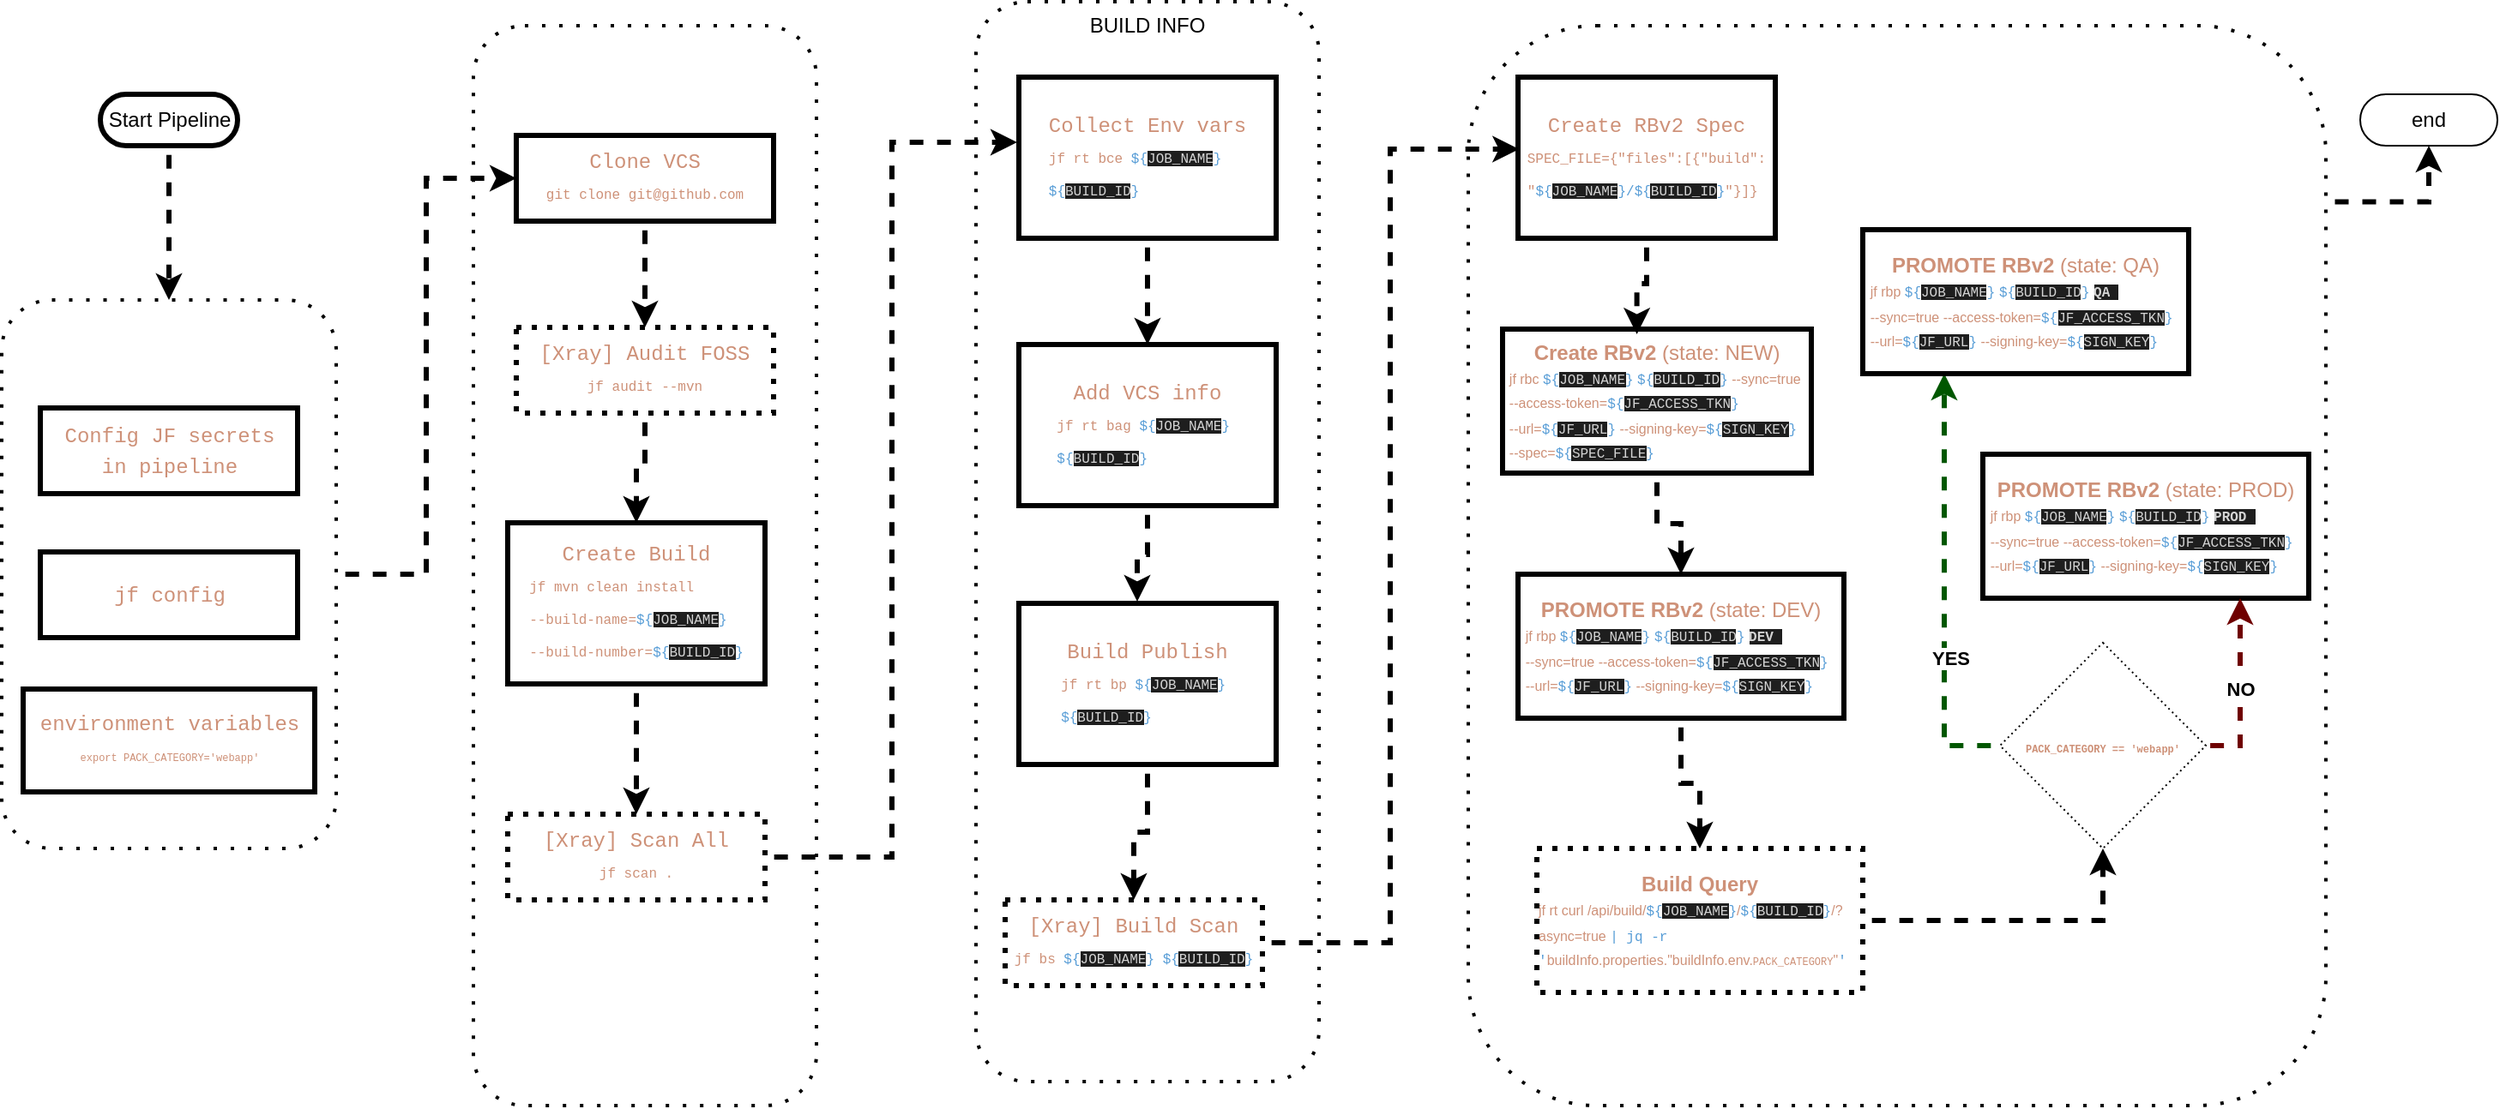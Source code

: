 <mxfile version="24.7.8" pages="2">
  <diagram id="Pwir3cQQYKMJ72O6_Z4H" name="Java">
    <mxGraphModel dx="2284" dy="854" grid="1" gridSize="10" guides="1" tooltips="1" connect="1" arrows="1" fold="1" page="1" pageScale="1" pageWidth="850" pageHeight="1100" math="0" shadow="0">
      <root>
        <mxCell id="0" />
        <mxCell id="1" parent="0" />
        <mxCell id="Gz-oRlv-pYvS6Wq2YTIi-8" value="RELEASE BUNDLE v2" style="rounded=1;whiteSpace=wrap;html=1;verticalAlign=top;strokeWidth=2;dashed=1;dashPattern=1 4;fillColor=none;fontColor=#ffffff;strokeColor=default;" parent="1" vertex="1">
          <mxGeometry x="740" y="50" width="500" height="630" as="geometry" />
        </mxCell>
        <mxCell id="bV7citqwVfXgSw5iVeqg-18" style="edgeStyle=orthogonalEdgeStyle;rounded=0;orthogonalLoop=1;jettySize=auto;html=1;entryX=0;entryY=0.5;entryDx=0;entryDy=0;strokeWidth=3;flowAnimation=1;" parent="1" source="bV7citqwVfXgSw5iVeqg-5" target="bV7citqwVfXgSw5iVeqg-10" edge="1">
          <mxGeometry relative="1" as="geometry" />
        </mxCell>
        <mxCell id="bV7citqwVfXgSw5iVeqg-5" value="Pre-Steps" style="rounded=1;whiteSpace=wrap;html=1;verticalAlign=top;strokeWidth=2;dashed=1;dashPattern=1 4;fillColor=none;fontColor=#ffffff;strokeColor=default;" parent="1" vertex="1">
          <mxGeometry x="-115" y="210" width="195" height="320" as="geometry" />
        </mxCell>
        <mxCell id="m4_6NsgPn-UCfy7wOgqw-1" value="PACKAGE" style="rounded=1;whiteSpace=wrap;html=1;verticalAlign=top;strokeWidth=2;dashed=1;dashPattern=1 4;fillColor=none;fontColor=#ffffff;strokeColor=default;" parent="1" vertex="1">
          <mxGeometry x="160" y="50" width="200" height="630" as="geometry" />
        </mxCell>
        <mxCell id="nPkTSzu8djMAMbbeOqSO-1" value="BUILD INFO" style="rounded=1;whiteSpace=wrap;html=1;verticalAlign=top;strokeWidth=2;dashed=1;dashPattern=1 4;" parent="1" vertex="1">
          <mxGeometry x="453" y="36" width="200" height="630" as="geometry" />
        </mxCell>
        <mxCell id="bV7citqwVfXgSw5iVeqg-44" style="edgeStyle=orthogonalEdgeStyle;rounded=0;orthogonalLoop=1;jettySize=auto;html=1;entryX=0.5;entryY=0;entryDx=0;entryDy=0;strokeWidth=3;flowAnimation=1;" parent="1" source="m4_6NsgPn-UCfy7wOgqw-3" target="bV7citqwVfXgSw5iVeqg-5" edge="1">
          <mxGeometry relative="1" as="geometry" />
        </mxCell>
        <mxCell id="m4_6NsgPn-UCfy7wOgqw-3" value="Start Pipeline" style="html=1;dashed=0;whiteSpace=wrap;shape=mxgraph.dfd.start;strokeWidth=3;" parent="1" vertex="1">
          <mxGeometry x="-57.5" y="90" width="80" height="30" as="geometry" />
        </mxCell>
        <mxCell id="bV7citqwVfXgSw5iVeqg-33" style="edgeStyle=orthogonalEdgeStyle;rounded=0;orthogonalLoop=1;jettySize=auto;html=1;strokeWidth=3;flowAnimation=1;" parent="1" source="Gz-oRlv-pYvS6Wq2YTIi-1" target="bV7citqwVfXgSw5iVeqg-29" edge="1">
          <mxGeometry relative="1" as="geometry" />
        </mxCell>
        <mxCell id="Gz-oRlv-pYvS6Wq2YTIi-1" value="&lt;font color=&quot;#ce9178&quot;&gt;Create RBv2 &lt;span style=&quot;font-weight: normal;&quot;&gt;(state: NEW)&lt;/span&gt;&lt;/font&gt;&lt;div style=&quot;text-align: left;&quot;&gt;&lt;span style=&quot;font-size: 8px; font-weight: 400;&quot;&gt;&lt;font color=&quot;#ce9178&quot;&gt;jf rbc&amp;nbsp;&lt;/font&gt;&lt;/span&gt;&lt;span style=&quot;background-color: initial; font-family: Menlo, Monaco, &amp;quot;Courier New&amp;quot;, monospace; font-weight: 400; white-space: pre; font-size: 8px; color: rgb(86, 156, 214);&quot;&gt;${&lt;/span&gt;&lt;span style=&quot;font-family: Menlo, Monaco, &amp;quot;Courier New&amp;quot;, monospace; font-weight: 400; white-space: pre; font-size: 8px; background-color: rgb(30, 30, 30); color: rgb(212, 212, 212);&quot;&gt;JOB_NAME&lt;/span&gt;&lt;span style=&quot;background-color: initial; font-family: Menlo, Monaco, &amp;quot;Courier New&amp;quot;, monospace; font-weight: 400; white-space: pre; font-size: 8px; color: rgb(86, 156, 214);&quot;&gt;}&lt;/span&gt;&lt;span style=&quot;background-color: initial; font-size: 8px; font-weight: 400;&quot;&gt;&lt;font color=&quot;#ce9178&quot;&gt;&amp;nbsp;&lt;/font&gt;&lt;/span&gt;&lt;span style=&quot;background-color: initial; font-family: Menlo, Monaco, &amp;quot;Courier New&amp;quot;, monospace; font-weight: 400; white-space: pre; font-size: 8px; color: rgb(86, 156, 214);&quot;&gt;${&lt;/span&gt;&lt;span style=&quot;font-family: Menlo, Monaco, &amp;quot;Courier New&amp;quot;, monospace; font-weight: 400; white-space: pre; font-size: 8px; background-color: rgb(30, 30, 30);&quot;&gt;&lt;font color=&quot;#d4d4d4&quot;&gt;BUILD_ID&lt;/font&gt;&lt;/span&gt;&lt;span style=&quot;background-color: initial; font-family: Menlo, Monaco, &amp;quot;Courier New&amp;quot;, monospace; font-weight: 400; white-space: pre; font-size: 8px; color: rgb(86, 156, 214);&quot;&gt;}&lt;/span&gt;&lt;span style=&quot;background-color: initial; font-size: 8px; font-weight: 400;&quot;&gt;&lt;font color=&quot;#ce9178&quot;&gt;&amp;nbsp;&lt;/font&gt;&lt;/span&gt;&lt;span style=&quot;background-color: initial; color: rgb(206, 145, 120); font-size: 8px; font-weight: 400;&quot;&gt;--sync=true&amp;nbsp;&lt;/span&gt;&lt;/div&gt;&lt;div style=&quot;text-align: left;&quot;&gt;&lt;span style=&quot;font-size: 8px; font-weight: 400;&quot;&gt;&lt;font color=&quot;#ce9178&quot;&gt;--access-token=&lt;/font&gt;&lt;/span&gt;&lt;span style=&quot;background-color: initial; font-family: Menlo, Monaco, &amp;quot;Courier New&amp;quot;, monospace; font-weight: 400; white-space: pre; font-size: 8px; color: rgb(86, 156, 214);&quot;&gt;${&lt;/span&gt;&lt;span style=&quot;font-family: Menlo, Monaco, &amp;quot;Courier New&amp;quot;, monospace; font-weight: 400; white-space: pre; font-size: 8px; background-color: rgb(30, 30, 30); color: rgb(212, 212, 212);&quot;&gt;JF_ACCESS_TKN&lt;/span&gt;&lt;span style=&quot;background-color: initial; font-family: Menlo, Monaco, &amp;quot;Courier New&amp;quot;, monospace; font-weight: 400; white-space: pre; font-size: 8px; color: rgb(86, 156, 214);&quot;&gt;} &lt;/span&gt;&lt;/div&gt;&lt;div style=&quot;text-align: left;&quot;&gt;&lt;span style=&quot;font-size: 8px; font-weight: 400;&quot;&gt;&lt;font color=&quot;#ce9178&quot;&gt;--url=&lt;/font&gt;&lt;/span&gt;&lt;span style=&quot;background-color: initial; font-family: Menlo, Monaco, &amp;quot;Courier New&amp;quot;, monospace; font-weight: 400; white-space: pre; font-size: 8px; color: rgb(86, 156, 214);&quot;&gt;${&lt;/span&gt;&lt;span style=&quot;font-family: Menlo, Monaco, &amp;quot;Courier New&amp;quot;, monospace; font-weight: 400; white-space: pre; font-size: 8px; background-color: rgb(30, 30, 30); color: rgb(212, 212, 212);&quot;&gt;JF_URL&lt;/span&gt;&lt;span style=&quot;background-color: initial; font-family: Menlo, Monaco, &amp;quot;Courier New&amp;quot;, monospace; font-weight: 400; white-space: pre; font-size: 8px; color: rgb(86, 156, 214);&quot;&gt;}&lt;/span&gt;&lt;span style=&quot;background-color: initial; font-size: 8px; font-weight: 400;&quot;&gt;&lt;font color=&quot;#ce9178&quot;&gt;&amp;nbsp;--signing-key=&lt;/font&gt;&lt;/span&gt;&lt;span style=&quot;background-color: initial; font-family: Menlo, Monaco, &amp;quot;Courier New&amp;quot;, monospace; font-weight: 400; white-space: pre; font-size: 8px; color: rgb(86, 156, 214);&quot;&gt;${&lt;/span&gt;&lt;span style=&quot;font-family: Menlo, Monaco, &amp;quot;Courier New&amp;quot;, monospace; font-weight: 400; white-space: pre; font-size: 8px; background-color: rgb(30, 30, 30);&quot;&gt;&lt;font color=&quot;#d4d4d4&quot;&gt;SIGN_KEY&lt;/font&gt;&lt;/span&gt;&lt;span style=&quot;background-color: initial; font-family: Menlo, Monaco, &amp;quot;Courier New&amp;quot;, monospace; font-weight: 400; white-space: pre; font-size: 8px; color: rgb(86, 156, 214);&quot;&gt;}&lt;/span&gt;&lt;span style=&quot;background-color: initial; color: rgb(206, 145, 120); font-size: 8px; font-weight: 400;&quot;&gt;&amp;nbsp;&lt;/span&gt;&lt;/div&gt;&lt;div style=&quot;text-align: left;&quot;&gt;&lt;span style=&quot;font-size: 8px; font-weight: 400;&quot;&gt;&lt;font color=&quot;#ce9178&quot;&gt;--spec=&lt;/font&gt;&lt;/span&gt;&lt;span style=&quot;background-color: initial; font-family: Menlo, Monaco, &amp;quot;Courier New&amp;quot;, monospace; font-weight: 400; white-space: pre; font-size: 8px; color: rgb(86, 156, 214);&quot;&gt;${&lt;/span&gt;&lt;span style=&quot;font-family: Menlo, Monaco, &amp;quot;Courier New&amp;quot;, monospace; font-weight: 400; white-space: pre; font-size: 8px; background-color: rgb(30, 30, 30);&quot;&gt;&lt;font color=&quot;#d4d4d4&quot;&gt;SPEC_FILE&lt;/font&gt;&lt;/span&gt;&lt;span style=&quot;background-color: initial; font-family: Menlo, Monaco, &amp;quot;Courier New&amp;quot;, monospace; font-weight: 400; white-space: pre; font-size: 8px; color: rgb(86, 156, 214);&quot;&gt;}&lt;/span&gt;&lt;/div&gt;" style="whiteSpace=wrap;html=1;dashed=0;fontStyle=1;strokeWidth=3;" parent="1" vertex="1">
          <mxGeometry x="760" y="227" width="180" height="84" as="geometry" />
        </mxCell>
        <mxCell id="bV7citqwVfXgSw5iVeqg-3" value="&lt;div style=&quot;color: rgb(212, 212, 212); font-family: Menlo, Monaco, &amp;quot;Courier New&amp;quot;, monospace; line-height: 18px; white-space: pre;&quot;&gt;&lt;span style=&quot;color: #ce9178;&quot;&gt;jf config&lt;/span&gt;&lt;/div&gt;" style="whiteSpace=wrap;html=1;dashed=0;strokeWidth=3;fillColor=none;labelBackgroundColor=none;" parent="1" vertex="1">
          <mxGeometry x="-92.5" y="357" width="150" height="50" as="geometry" />
        </mxCell>
        <mxCell id="bV7citqwVfXgSw5iVeqg-6" value="&lt;div style=&quot;font-family: Menlo, Monaco, &amp;quot;Courier New&amp;quot;, monospace; line-height: 18px; white-space: pre;&quot;&gt;&lt;font color=&quot;#ce9178&quot;&gt;environment variables&lt;/font&gt;&lt;/div&gt;&lt;div style=&quot;font-family: Menlo, Monaco, &amp;quot;Courier New&amp;quot;, monospace; line-height: 18px; white-space: pre;&quot;&gt;&lt;font style=&quot;font-size: 6px;&quot; color=&quot;#ce9178&quot;&gt;export PACK_CATEGORY=&#39;webapp&#39;&lt;/font&gt;&lt;/div&gt;" style="whiteSpace=wrap;html=1;dashed=0;strokeWidth=3;fillColor=none;labelBackgroundColor=none;" parent="1" vertex="1">
          <mxGeometry x="-102.5" y="437" width="170" height="60" as="geometry" />
        </mxCell>
        <mxCell id="bV7citqwVfXgSw5iVeqg-13" style="edgeStyle=orthogonalEdgeStyle;rounded=0;orthogonalLoop=1;jettySize=auto;html=1;entryX=0.5;entryY=0;entryDx=0;entryDy=0;strokeWidth=3;flowAnimation=1;" parent="1" source="bV7citqwVfXgSw5iVeqg-10" target="bV7citqwVfXgSw5iVeqg-12" edge="1">
          <mxGeometry relative="1" as="geometry" />
        </mxCell>
        <mxCell id="bV7citqwVfXgSw5iVeqg-10" value="&lt;div style=&quot;font-family: Menlo, Monaco, &amp;quot;Courier New&amp;quot;, monospace; line-height: 18px; white-space: pre;&quot;&gt;&lt;font color=&quot;#ce9178&quot;&gt;Clone VCS&lt;/font&gt;&lt;/div&gt;&lt;div style=&quot;font-family: Menlo, Monaco, &amp;quot;Courier New&amp;quot;, monospace; line-height: 18px; white-space: pre;&quot;&gt;&lt;font style=&quot;font-size: 8px;&quot; color=&quot;#ce9178&quot;&gt;git clone git@github.com&lt;/font&gt;&lt;/div&gt;" style="whiteSpace=wrap;html=1;dashed=0;strokeWidth=3;fillColor=none;labelBackgroundColor=none;" parent="1" vertex="1">
          <mxGeometry x="185" y="114" width="150" height="50" as="geometry" />
        </mxCell>
        <mxCell id="bV7citqwVfXgSw5iVeqg-11" value="&lt;div style=&quot;font-family: Menlo, Monaco, &amp;quot;Courier New&amp;quot;, monospace; line-height: 18px; white-space: pre;&quot;&gt;&lt;font color=&quot;#ce9178&quot;&gt;Config JF secrets&lt;/font&gt;&lt;/div&gt;&lt;div style=&quot;font-family: Menlo, Monaco, &amp;quot;Courier New&amp;quot;, monospace; line-height: 18px; white-space: pre;&quot;&gt;&lt;font color=&quot;#ce9178&quot;&gt;in pipeline&lt;/font&gt;&lt;/div&gt;" style="whiteSpace=wrap;html=1;dashed=0;strokeWidth=3;fillColor=none;labelBackgroundColor=none;" parent="1" vertex="1">
          <mxGeometry x="-92.5" y="273" width="150" height="50" as="geometry" />
        </mxCell>
        <mxCell id="bV7citqwVfXgSw5iVeqg-15" style="edgeStyle=orthogonalEdgeStyle;rounded=0;orthogonalLoop=1;jettySize=auto;html=1;entryX=0.5;entryY=0;entryDx=0;entryDy=0;strokeWidth=3;flowAnimation=1;" parent="1" source="bV7citqwVfXgSw5iVeqg-12" target="bV7citqwVfXgSw5iVeqg-14" edge="1">
          <mxGeometry relative="1" as="geometry" />
        </mxCell>
        <mxCell id="bV7citqwVfXgSw5iVeqg-12" value="&lt;div style=&quot;font-family: Menlo, Monaco, &amp;quot;Courier New&amp;quot;, monospace; line-height: 18px; white-space: pre;&quot;&gt;&lt;font color=&quot;#ce9178&quot;&gt;[Xray] Audit FOSS&lt;/font&gt;&lt;/div&gt;&lt;div style=&quot;font-family: Menlo, Monaco, &amp;quot;Courier New&amp;quot;, monospace; line-height: 18px; white-space: pre;&quot;&gt;&lt;font color=&quot;#ce9178&quot;&gt;&lt;span style=&quot;font-size: 8px;&quot;&gt;jf audit --mvn&lt;/span&gt;&lt;/font&gt;&lt;/div&gt;" style="whiteSpace=wrap;html=1;dashed=1;strokeWidth=3;fillColor=none;labelBackgroundColor=none;dashPattern=1 2;" parent="1" vertex="1">
          <mxGeometry x="185" y="226" width="150" height="50" as="geometry" />
        </mxCell>
        <mxCell id="bV7citqwVfXgSw5iVeqg-17" style="edgeStyle=orthogonalEdgeStyle;rounded=0;orthogonalLoop=1;jettySize=auto;html=1;entryX=0.5;entryY=0;entryDx=0;entryDy=0;strokeWidth=3;flowAnimation=1;" parent="1" source="bV7citqwVfXgSw5iVeqg-14" target="bV7citqwVfXgSw5iVeqg-16" edge="1">
          <mxGeometry relative="1" as="geometry" />
        </mxCell>
        <mxCell id="bV7citqwVfXgSw5iVeqg-14" value="&lt;div style=&quot;font-family: Menlo, Monaco, &amp;quot;Courier New&amp;quot;, monospace; line-height: 18px; white-space: pre;&quot;&gt;&lt;font color=&quot;#ce9178&quot;&gt;Create Build&lt;/font&gt;&lt;/div&gt;&lt;div style=&quot;text-align: left; font-family: Menlo, Monaco, &amp;quot;Courier New&amp;quot;, monospace; line-height: 18px; white-space: pre;&quot;&gt;&lt;font style=&quot;font-size: 8px;&quot;&gt;&lt;span style=&quot;color: rgb(206, 145, 120);&quot;&gt;jf mvn clean install &lt;/span&gt;&lt;/font&gt;&lt;/div&gt;&lt;div style=&quot;text-align: left; font-family: Menlo, Monaco, &amp;quot;Courier New&amp;quot;, monospace; line-height: 18px; white-space: pre;&quot;&gt;&lt;font style=&quot;font-size: 8px;&quot;&gt;&lt;span style=&quot;color: rgb(206, 145, 120);&quot;&gt;--build-name=&lt;/span&gt;&lt;span style=&quot;color: rgb(86, 156, 214);&quot;&gt;${&lt;/span&gt;&lt;span style=&quot;background-color: rgb(30, 30, 30); color: rgb(212, 212, 212);&quot;&gt;JOB_NAME&lt;/span&gt;&lt;span style=&quot;color: rgb(86, 156, 214);&quot;&gt;}&lt;/span&gt;&lt;span style=&quot;color: rgb(206, 145, 120);&quot;&gt; &lt;/span&gt;&lt;/font&gt;&lt;/div&gt;&lt;div style=&quot;text-align: left; font-family: Menlo, Monaco, &amp;quot;Courier New&amp;quot;, monospace; line-height: 18px; white-space: pre;&quot;&gt;&lt;font style=&quot;font-size: 8px;&quot;&gt;&lt;span style=&quot;color: rgb(206, 145, 120);&quot;&gt;--build-number=&lt;/span&gt;&lt;span style=&quot;color: rgb(86, 156, 214);&quot;&gt;${&lt;/span&gt;&lt;span style=&quot;background-color: rgb(30, 30, 30); color: rgb(212, 212, 212);&quot;&gt;BUILD_ID&lt;/span&gt;&lt;span style=&quot;color: rgb(86, 156, 214);&quot;&gt;}&lt;/span&gt;&lt;/font&gt;&lt;/div&gt;" style="whiteSpace=wrap;html=1;dashed=0;strokeWidth=3;fillColor=none;labelBackgroundColor=none;" parent="1" vertex="1">
          <mxGeometry x="180" y="340" width="150" height="94" as="geometry" />
        </mxCell>
        <mxCell id="bV7citqwVfXgSw5iVeqg-16" value="&lt;div style=&quot;font-family: Menlo, Monaco, &amp;quot;Courier New&amp;quot;, monospace; line-height: 18px; white-space: pre;&quot;&gt;&lt;font color=&quot;#ce9178&quot;&gt;[Xray] Scan All&lt;/font&gt;&lt;/div&gt;&lt;div style=&quot;font-family: Menlo, Monaco, &amp;quot;Courier New&amp;quot;, monospace; line-height: 18px; white-space: pre;&quot;&gt;&lt;font color=&quot;#ce9178&quot;&gt;&lt;span style=&quot;font-size: 8px;&quot;&gt;jf scan .&lt;/span&gt;&lt;/font&gt;&lt;/div&gt;" style="whiteSpace=wrap;html=1;dashed=1;strokeWidth=3;fillColor=none;labelBackgroundColor=none;dashPattern=1 2;" parent="1" vertex="1">
          <mxGeometry x="180" y="510" width="150" height="50" as="geometry" />
        </mxCell>
        <mxCell id="bV7citqwVfXgSw5iVeqg-24" style="edgeStyle=orthogonalEdgeStyle;rounded=0;orthogonalLoop=1;jettySize=auto;html=1;entryX=0.5;entryY=0;entryDx=0;entryDy=0;strokeWidth=3;flowAnimation=1;" parent="1" source="bV7citqwVfXgSw5iVeqg-19" target="bV7citqwVfXgSw5iVeqg-20" edge="1">
          <mxGeometry relative="1" as="geometry" />
        </mxCell>
        <mxCell id="bV7citqwVfXgSw5iVeqg-19" value="&lt;div style=&quot;font-family: Menlo, Monaco, &amp;quot;Courier New&amp;quot;, monospace; line-height: 18px; white-space: pre;&quot;&gt;&lt;font color=&quot;#ce9178&quot;&gt;Collect Env vars&lt;/font&gt;&lt;/div&gt;&lt;div style=&quot;text-align: left; font-family: Menlo, Monaco, &amp;quot;Courier New&amp;quot;, monospace; line-height: 18px; white-space: pre;&quot;&gt;&lt;font style=&quot;font-size: 8px;&quot;&gt;&lt;span style=&quot;color: rgb(206, 145, 120);&quot;&gt;jf rt bce &lt;/span&gt;&lt;/font&gt;&lt;span style=&quot;font-size: 8px; background-color: initial; color: rgb(86, 156, 214);&quot;&gt;${&lt;/span&gt;&lt;span style=&quot;font-size: 8px; background-color: rgb(30, 30, 30); color: rgb(212, 212, 212);&quot;&gt;JOB_NAME&lt;/span&gt;&lt;span style=&quot;font-size: 8px; background-color: initial; color: rgb(86, 156, 214);&quot;&gt;}&lt;/span&gt;&lt;span style=&quot;font-size: 8px; background-color: initial; color: rgb(206, 145, 120);&quot;&gt; &lt;/span&gt;&lt;/div&gt;&lt;div style=&quot;text-align: left; font-family: Menlo, Monaco, &amp;quot;Courier New&amp;quot;, monospace; line-height: 18px; white-space: pre;&quot;&gt;&lt;font style=&quot;font-size: 8px;&quot;&gt;&lt;span style=&quot;color: rgb(86, 156, 214);&quot;&gt;${&lt;/span&gt;&lt;span style=&quot;background-color: rgb(30, 30, 30); color: rgb(212, 212, 212);&quot;&gt;BUILD_ID&lt;/span&gt;&lt;span style=&quot;color: rgb(86, 156, 214);&quot;&gt;}&lt;/span&gt;&lt;/font&gt;&lt;/div&gt;" style="whiteSpace=wrap;html=1;dashed=0;strokeWidth=3;fillColor=none;labelBackgroundColor=none;" parent="1" vertex="1">
          <mxGeometry x="478" y="80" width="150" height="94" as="geometry" />
        </mxCell>
        <mxCell id="bV7citqwVfXgSw5iVeqg-20" value="&lt;div style=&quot;font-family: Menlo, Monaco, &amp;quot;Courier New&amp;quot;, monospace; line-height: 18px; white-space: pre;&quot;&gt;&lt;font color=&quot;#ce9178&quot;&gt;Add VCS info&lt;/font&gt;&lt;/div&gt;&lt;div style=&quot;text-align: left; font-family: Menlo, Monaco, &amp;quot;Courier New&amp;quot;, monospace; line-height: 18px; white-space: pre;&quot;&gt;&lt;font style=&quot;font-size: 8px;&quot;&gt;&lt;span style=&quot;color: rgb(206, 145, 120);&quot;&gt;jf rt bag &lt;/span&gt;&lt;/font&gt;&lt;span style=&quot;font-size: 8px; background-color: initial; color: rgb(86, 156, 214);&quot;&gt;${&lt;/span&gt;&lt;span style=&quot;font-size: 8px; background-color: rgb(30, 30, 30); color: rgb(212, 212, 212);&quot;&gt;JOB_NAME&lt;/span&gt;&lt;span style=&quot;font-size: 8px; background-color: initial; color: rgb(86, 156, 214);&quot;&gt;}&lt;/span&gt;&lt;span style=&quot;font-size: 8px; background-color: initial; color: rgb(206, 145, 120);&quot;&gt; &lt;/span&gt;&lt;/div&gt;&lt;div style=&quot;text-align: left; font-family: Menlo, Monaco, &amp;quot;Courier New&amp;quot;, monospace; line-height: 18px; white-space: pre;&quot;&gt;&lt;font style=&quot;font-size: 8px;&quot;&gt;&lt;span style=&quot;color: rgb(86, 156, 214);&quot;&gt;${&lt;/span&gt;&lt;span style=&quot;background-color: rgb(30, 30, 30); color: rgb(212, 212, 212);&quot;&gt;BUILD_ID&lt;/span&gt;&lt;span style=&quot;color: rgb(86, 156, 214);&quot;&gt;}&lt;/span&gt;&lt;/font&gt;&lt;/div&gt;" style="whiteSpace=wrap;html=1;dashed=0;strokeWidth=3;fillColor=none;labelBackgroundColor=none;" parent="1" vertex="1">
          <mxGeometry x="478" y="236" width="150" height="94" as="geometry" />
        </mxCell>
        <mxCell id="bV7citqwVfXgSw5iVeqg-26" style="edgeStyle=orthogonalEdgeStyle;rounded=0;orthogonalLoop=1;jettySize=auto;html=1;entryX=0.5;entryY=0;entryDx=0;entryDy=0;strokeWidth=3;flowAnimation=1;" parent="1" source="bV7citqwVfXgSw5iVeqg-21" target="bV7citqwVfXgSw5iVeqg-22" edge="1">
          <mxGeometry relative="1" as="geometry" />
        </mxCell>
        <mxCell id="bV7citqwVfXgSw5iVeqg-21" value="&lt;div style=&quot;font-family: Menlo, Monaco, &amp;quot;Courier New&amp;quot;, monospace; line-height: 18px; white-space: pre;&quot;&gt;&lt;font color=&quot;#ce9178&quot;&gt;Build Publish&lt;/font&gt;&lt;/div&gt;&lt;div style=&quot;text-align: left; font-family: Menlo, Monaco, &amp;quot;Courier New&amp;quot;, monospace; line-height: 18px; white-space: pre;&quot;&gt;&lt;font style=&quot;font-size: 8px;&quot;&gt;&lt;span style=&quot;color: rgb(206, 145, 120);&quot;&gt;jf rt bp &lt;/span&gt;&lt;/font&gt;&lt;span style=&quot;font-size: 8px; background-color: initial; color: rgb(86, 156, 214);&quot;&gt;${&lt;/span&gt;&lt;span style=&quot;font-size: 8px; background-color: rgb(30, 30, 30); color: rgb(212, 212, 212);&quot;&gt;JOB_NAME&lt;/span&gt;&lt;span style=&quot;font-size: 8px; background-color: initial; color: rgb(86, 156, 214);&quot;&gt;}&lt;/span&gt;&lt;span style=&quot;font-size: 8px; background-color: initial;&quot;&gt;&lt;font color=&quot;#ce9178&quot;&gt; &lt;/font&gt;&lt;/span&gt;&lt;/div&gt;&lt;div style=&quot;text-align: left; font-family: Menlo, Monaco, &amp;quot;Courier New&amp;quot;, monospace; line-height: 18px; white-space: pre;&quot;&gt;&lt;span style=&quot;font-size: 8px; background-color: initial; color: rgb(86, 156, 214);&quot;&gt;${&lt;/span&gt;&lt;span style=&quot;font-size: 8px; background-color: rgb(30, 30, 30); color: rgb(212, 212, 212);&quot;&gt;BUILD_ID&lt;/span&gt;&lt;span style=&quot;font-size: 8px; background-color: initial; color: rgb(86, 156, 214);&quot;&gt;}&lt;/span&gt;&lt;/div&gt;" style="whiteSpace=wrap;html=1;dashed=0;strokeWidth=3;fillColor=none;labelBackgroundColor=none;" parent="1" vertex="1">
          <mxGeometry x="478" y="387" width="150" height="94" as="geometry" />
        </mxCell>
        <mxCell id="bV7citqwVfXgSw5iVeqg-22" value="&lt;div style=&quot;font-family: Menlo, Monaco, &amp;quot;Courier New&amp;quot;, monospace; line-height: 18px; white-space: pre;&quot;&gt;&lt;font color=&quot;#ce9178&quot;&gt;[Xray] Build Scan&lt;/font&gt;&lt;/div&gt;&lt;div style=&quot;font-family: Menlo, Monaco, &amp;quot;Courier New&amp;quot;, monospace; line-height: 18px; white-space: pre;&quot;&gt;&lt;div style=&quot;text-align: left; line-height: 18px;&quot;&gt;&lt;font style=&quot;font-size: 8px;&quot;&gt;&lt;span style=&quot;color: rgb(206, 145, 120);&quot;&gt;jf bs &lt;/span&gt;&lt;/font&gt;&lt;span style=&quot;font-size: 8px; background-color: initial; color: rgb(86, 156, 214);&quot;&gt;${&lt;/span&gt;&lt;span style=&quot;font-size: 8px; background-color: rgb(30, 30, 30); color: rgb(212, 212, 212);&quot;&gt;JOB_NAME&lt;/span&gt;&lt;span style=&quot;font-size: 8px; background-color: initial; color: rgb(86, 156, 214);&quot;&gt;}&lt;/span&gt;&lt;span style=&quot;font-size: 8px; background-color: initial;&quot;&gt;&lt;font color=&quot;#ce9178&quot;&gt; &lt;/font&gt;&lt;/span&gt;&lt;span style=&quot;font-size: 8px; background-color: initial; color: rgb(86, 156, 214);&quot;&gt;${&lt;/span&gt;&lt;span style=&quot;font-size: 8px; background-color: rgb(30, 30, 30); color: rgb(212, 212, 212);&quot;&gt;BUILD_ID&lt;/span&gt;&lt;span style=&quot;font-size: 8px; background-color: initial; color: rgb(86, 156, 214);&quot;&gt;}&lt;/span&gt;&lt;/div&gt;&lt;/div&gt;" style="whiteSpace=wrap;html=1;dashed=1;strokeWidth=3;fillColor=none;labelBackgroundColor=none;dashPattern=1 2;" parent="1" vertex="1">
          <mxGeometry x="470" y="560" width="150" height="50" as="geometry" />
        </mxCell>
        <mxCell id="bV7citqwVfXgSw5iVeqg-23" style="edgeStyle=orthogonalEdgeStyle;rounded=0;orthogonalLoop=1;jettySize=auto;html=1;entryX=-0.007;entryY=0.404;entryDx=0;entryDy=0;entryPerimeter=0;strokeWidth=3;flowAnimation=1;" parent="1" source="bV7citqwVfXgSw5iVeqg-16" target="bV7citqwVfXgSw5iVeqg-19" edge="1">
          <mxGeometry relative="1" as="geometry" />
        </mxCell>
        <mxCell id="bV7citqwVfXgSw5iVeqg-25" style="edgeStyle=orthogonalEdgeStyle;rounded=0;orthogonalLoop=1;jettySize=auto;html=1;entryX=0.46;entryY=-0.011;entryDx=0;entryDy=0;entryPerimeter=0;strokeWidth=3;flowAnimation=1;" parent="1" source="bV7citqwVfXgSw5iVeqg-20" target="bV7citqwVfXgSw5iVeqg-21" edge="1">
          <mxGeometry relative="1" as="geometry" />
        </mxCell>
        <mxCell id="bV7citqwVfXgSw5iVeqg-27" value="&lt;div style=&quot;font-family: Menlo, Monaco, &amp;quot;Courier New&amp;quot;, monospace; line-height: 18px; white-space: pre;&quot;&gt;&lt;font color=&quot;#ce9178&quot;&gt;Create RBv2 Spec&lt;/font&gt;&lt;/div&gt;&lt;div style=&quot;text-align: left; font-family: Menlo, Monaco, &amp;quot;Courier New&amp;quot;, monospace; line-height: 18px; white-space: pre;&quot;&gt;&lt;font style=&quot;font-size: 8px;&quot;&gt;&lt;span style=&quot;color: rgb(206, 145, 120);&quot;&gt;SPEC_FILE={&quot;files&quot;:[{&quot;build&quot;:&lt;/span&gt;&lt;/font&gt;&lt;/div&gt;&lt;div style=&quot;text-align: left; font-family: Menlo, Monaco, &amp;quot;Courier New&amp;quot;, monospace; line-height: 18px; white-space: pre;&quot;&gt;&lt;font style=&quot;font-size: 8px;&quot;&gt;&lt;span style=&quot;color: rgb(206, 145, 120);&quot;&gt;&quot;&lt;/span&gt;&lt;/font&gt;&lt;span style=&quot;background-color: initial; font-size: 8px; color: rgb(86, 156, 214);&quot;&gt;${&lt;/span&gt;&lt;span style=&quot;font-size: 8px; background-color: rgb(30, 30, 30); color: rgb(212, 212, 212);&quot;&gt;JOB_NAME&lt;/span&gt;&lt;span style=&quot;background-color: initial; font-size: 8px; color: rgb(86, 156, 214);&quot;&gt;}/&lt;/span&gt;&lt;span style=&quot;background-color: initial; font-size: 8px; color: rgb(86, 156, 214);&quot;&gt;${&lt;/span&gt;&lt;span style=&quot;font-size: 8px; background-color: rgb(30, 30, 30); color: rgb(212, 212, 212);&quot;&gt;BUILD_ID&lt;/span&gt;&lt;span style=&quot;background-color: initial; font-size: 8px; color: rgb(86, 156, 214);&quot;&gt;}&lt;/span&gt;&lt;font style=&quot;background-color: initial; font-size: 8px;&quot;&gt;&lt;span style=&quot;color: rgb(206, 145, 120);&quot;&gt;&quot;}]}&lt;/span&gt;&lt;/font&gt;&lt;/div&gt;" style="whiteSpace=wrap;html=1;dashed=0;strokeWidth=3;fillColor=none;labelBackgroundColor=none;" parent="1" vertex="1">
          <mxGeometry x="769" y="80" width="150" height="94" as="geometry" />
        </mxCell>
        <mxCell id="bV7citqwVfXgSw5iVeqg-34" style="edgeStyle=orthogonalEdgeStyle;rounded=0;orthogonalLoop=1;jettySize=auto;html=1;flowAnimation=1;strokeWidth=3;" parent="1" source="bV7citqwVfXgSw5iVeqg-29" target="bV7citqwVfXgSw5iVeqg-31" edge="1">
          <mxGeometry relative="1" as="geometry" />
        </mxCell>
        <mxCell id="bV7citqwVfXgSw5iVeqg-29" value="&lt;font color=&quot;#ce9178&quot;&gt;PROMOTE RBv2 &lt;span style=&quot;font-weight: normal;&quot;&gt;(state: DEV)&lt;/span&gt;&lt;/font&gt;&lt;div style=&quot;text-align: left;&quot;&gt;&lt;span style=&quot;font-size: 8px; font-weight: 400;&quot;&gt;&lt;font color=&quot;#ce9178&quot;&gt;jf rbp&amp;nbsp;&lt;/font&gt;&lt;/span&gt;&lt;span style=&quot;background-color: initial; font-family: Menlo, Monaco, &amp;quot;Courier New&amp;quot;, monospace; font-weight: 400; white-space: pre; font-size: 8px; color: rgb(86, 156, 214);&quot;&gt;${&lt;/span&gt;&lt;span style=&quot;font-family: Menlo, Monaco, &amp;quot;Courier New&amp;quot;, monospace; font-weight: 400; white-space: pre; font-size: 8px; background-color: rgb(30, 30, 30); color: rgb(212, 212, 212);&quot;&gt;JOB_NAME&lt;/span&gt;&lt;span style=&quot;background-color: initial; font-family: Menlo, Monaco, &amp;quot;Courier New&amp;quot;, monospace; font-weight: 400; white-space: pre; font-size: 8px; color: rgb(86, 156, 214);&quot;&gt;}&lt;/span&gt;&lt;span style=&quot;background-color: initial; font-size: 8px; font-weight: 400;&quot;&gt;&lt;font color=&quot;#ce9178&quot;&gt;&amp;nbsp;&lt;/font&gt;&lt;/span&gt;&lt;span style=&quot;background-color: initial; font-family: Menlo, Monaco, &amp;quot;Courier New&amp;quot;, monospace; font-weight: 400; white-space: pre; font-size: 8px; color: rgb(86, 156, 214);&quot;&gt;${&lt;/span&gt;&lt;span style=&quot;font-family: Menlo, Monaco, &amp;quot;Courier New&amp;quot;, monospace; font-weight: 400; white-space: pre; font-size: 8px; background-color: rgb(30, 30, 30);&quot;&gt;&lt;font color=&quot;#d4d4d4&quot;&gt;BUILD_ID&lt;/font&gt;&lt;/span&gt;&lt;span style=&quot;background-color: initial; font-family: Menlo, Monaco, &amp;quot;Courier New&amp;quot;, monospace; font-weight: 400; white-space: pre; font-size: 8px; color: rgb(86, 156, 214);&quot;&gt;}&lt;/span&gt;&lt;span style=&quot;background-color: initial; font-size: 8px; font-weight: 400;&quot;&gt;&lt;font color=&quot;#ce9178&quot;&gt;&amp;nbsp;&lt;/font&gt;&lt;/span&gt;&lt;span style=&quot;background-color: rgb(30, 30, 30); color: rgb(212, 212, 212); font-family: Menlo, Monaco, &amp;quot;Courier New&amp;quot;, monospace; font-size: 8px; white-space: pre;&quot;&gt;DEV&lt;/span&gt;&lt;span style=&quot;background-color: rgb(30, 30, 30); color: rgb(212, 212, 212); font-family: Menlo, Monaco, &amp;quot;Courier New&amp;quot;, monospace; font-size: 8px; font-weight: 400; white-space: pre;&quot;&gt; &lt;/span&gt;&lt;/div&gt;&lt;div style=&quot;text-align: left;&quot;&gt;&lt;span style=&quot;background-color: initial; color: rgb(206, 145, 120); font-size: 8px; font-weight: 400;&quot;&gt;--sync=true&amp;nbsp;&lt;/span&gt;&lt;span style=&quot;background-color: initial; font-size: 8px; font-weight: 400;&quot;&gt;&lt;font color=&quot;#ce9178&quot;&gt;--access-token=&lt;/font&gt;&lt;/span&gt;&lt;span style=&quot;background-color: initial; font-family: Menlo, Monaco, &amp;quot;Courier New&amp;quot;, monospace; font-weight: 400; white-space: pre; font-size: 8px; color: rgb(86, 156, 214);&quot;&gt;${&lt;/span&gt;&lt;span style=&quot;font-family: Menlo, Monaco, &amp;quot;Courier New&amp;quot;, monospace; font-weight: 400; white-space: pre; font-size: 8px; background-color: rgb(30, 30, 30); color: rgb(212, 212, 212);&quot;&gt;JF_ACCESS_TKN&lt;/span&gt;&lt;span style=&quot;background-color: initial; font-family: Menlo, Monaco, &amp;quot;Courier New&amp;quot;, monospace; font-weight: 400; white-space: pre; font-size: 8px; color: rgb(86, 156, 214);&quot;&gt;} &lt;/span&gt;&lt;/div&gt;&lt;div style=&quot;text-align: left;&quot;&gt;&lt;span style=&quot;font-size: 8px; font-weight: 400;&quot;&gt;&lt;font color=&quot;#ce9178&quot;&gt;--url=&lt;/font&gt;&lt;/span&gt;&lt;span style=&quot;background-color: initial; font-family: Menlo, Monaco, &amp;quot;Courier New&amp;quot;, monospace; font-weight: 400; white-space: pre; font-size: 8px; color: rgb(86, 156, 214);&quot;&gt;${&lt;/span&gt;&lt;span style=&quot;font-family: Menlo, Monaco, &amp;quot;Courier New&amp;quot;, monospace; font-weight: 400; white-space: pre; font-size: 8px; background-color: rgb(30, 30, 30); color: rgb(212, 212, 212);&quot;&gt;JF_URL&lt;/span&gt;&lt;span style=&quot;background-color: initial; font-family: Menlo, Monaco, &amp;quot;Courier New&amp;quot;, monospace; font-weight: 400; white-space: pre; font-size: 8px; color: rgb(86, 156, 214);&quot;&gt;}&lt;/span&gt;&lt;span style=&quot;background-color: initial; font-size: 8px; font-weight: 400;&quot;&gt;&lt;font color=&quot;#ce9178&quot;&gt;&amp;nbsp;--signing-key=&lt;/font&gt;&lt;/span&gt;&lt;span style=&quot;background-color: initial; font-family: Menlo, Monaco, &amp;quot;Courier New&amp;quot;, monospace; font-weight: 400; white-space: pre; font-size: 8px; color: rgb(86, 156, 214);&quot;&gt;${&lt;/span&gt;&lt;span style=&quot;font-family: Menlo, Monaco, &amp;quot;Courier New&amp;quot;, monospace; font-weight: 400; white-space: pre; font-size: 8px; background-color: rgb(30, 30, 30);&quot;&gt;&lt;font color=&quot;#d4d4d4&quot;&gt;SIGN_KEY&lt;/font&gt;&lt;/span&gt;&lt;span style=&quot;background-color: initial; font-family: Menlo, Monaco, &amp;quot;Courier New&amp;quot;, monospace; font-weight: 400; white-space: pre; font-size: 8px; color: rgb(86, 156, 214);&quot;&gt;}&lt;/span&gt;&lt;span style=&quot;background-color: initial; color: rgb(206, 145, 120); font-size: 8px; font-weight: 400;&quot;&gt;&amp;nbsp;&lt;/span&gt;&lt;/div&gt;" style="whiteSpace=wrap;html=1;dashed=0;fontStyle=1;strokeWidth=3;" parent="1" vertex="1">
          <mxGeometry x="769" y="370" width="190" height="84" as="geometry" />
        </mxCell>
        <mxCell id="bV7citqwVfXgSw5iVeqg-41" style="edgeStyle=orthogonalEdgeStyle;rounded=0;orthogonalLoop=1;jettySize=auto;html=1;entryX=0.25;entryY=1;entryDx=0;entryDy=0;exitX=0;exitY=0.5;exitDx=0;exitDy=0;strokeWidth=3;fillColor=#008a00;strokeColor=#005700;flowAnimation=1;" parent="1" source="bV7citqwVfXgSw5iVeqg-30" target="bV7citqwVfXgSw5iVeqg-37" edge="1">
          <mxGeometry relative="1" as="geometry" />
        </mxCell>
        <mxCell id="bV7citqwVfXgSw5iVeqg-45" value="YES" style="edgeLabel;html=1;align=center;verticalAlign=middle;resizable=0;points=[];fontStyle=1" parent="bV7citqwVfXgSw5iVeqg-41" vertex="1" connectable="0">
          <mxGeometry x="-0.325" y="-3" relative="1" as="geometry">
            <mxPoint as="offset" />
          </mxGeometry>
        </mxCell>
        <mxCell id="bV7citqwVfXgSw5iVeqg-30" value="&lt;span style=&quot;color: rgb(206, 145, 120); font-family: Menlo, Monaco, &amp;quot;Courier New&amp;quot;, monospace; font-size: 6px; white-space: pre;&quot;&gt;PACK_CATEGORY == &#39;&lt;/span&gt;&lt;span style=&quot;color: rgb(206, 145, 120); font-family: Menlo, Monaco, &amp;quot;Courier New&amp;quot;, monospace; font-size: 6px; white-space: pre;&quot;&gt;webapp&lt;/span&gt;&lt;span style=&quot;color: rgb(206, 145, 120); font-family: Menlo, Monaco, &amp;quot;Courier New&amp;quot;, monospace; font-size: 6px; white-space: pre;&quot;&gt;&#39;&lt;/span&gt;" style="rhombus;whiteSpace=wrap;html=1;dashed=1;dashPattern=1 2;fontStyle=1" parent="1" vertex="1">
          <mxGeometry x="1050" y="410" width="120" height="120" as="geometry" />
        </mxCell>
        <mxCell id="bV7citqwVfXgSw5iVeqg-35" style="edgeStyle=orthogonalEdgeStyle;rounded=0;orthogonalLoop=1;jettySize=auto;html=1;entryX=0.5;entryY=1;entryDx=0;entryDy=0;strokeWidth=3;flowAnimation=1;" parent="1" source="bV7citqwVfXgSw5iVeqg-31" target="bV7citqwVfXgSw5iVeqg-30" edge="1">
          <mxGeometry relative="1" as="geometry" />
        </mxCell>
        <mxCell id="bV7citqwVfXgSw5iVeqg-31" value="&lt;font color=&quot;#ce9178&quot;&gt;Build Query&lt;/font&gt;&lt;div style=&quot;text-align: left;&quot;&gt;&lt;span style=&quot;font-size: 8px; font-weight: 400;&quot;&gt;&lt;font color=&quot;#ce9178&quot;&gt;jf rt curl /api/build/&lt;/font&gt;&lt;/span&gt;&lt;span style=&quot;background-color: initial; font-family: Menlo, Monaco, &amp;quot;Courier New&amp;quot;, monospace; font-weight: 400; white-space: pre; font-size: 8px; color: rgb(86, 156, 214);&quot;&gt;${&lt;/span&gt;&lt;span style=&quot;font-family: Menlo, Monaco, &amp;quot;Courier New&amp;quot;, monospace; font-weight: 400; white-space: pre; font-size: 8px; background-color: rgb(30, 30, 30); color: rgb(212, 212, 212);&quot;&gt;JOB_NAME&lt;/span&gt;&lt;span style=&quot;background-color: initial; font-family: Menlo, Monaco, &amp;quot;Courier New&amp;quot;, monospace; font-weight: 400; white-space: pre; font-size: 8px; color: rgb(86, 156, 214);&quot;&gt;}&lt;/span&gt;&lt;span style=&quot;color: rgb(206, 145, 120); font-size: 8px; font-weight: 400; background-color: initial;&quot;&gt;/&lt;/span&gt;&lt;span style=&quot;background-color: initial; font-family: Menlo, Monaco, &amp;quot;Courier New&amp;quot;, monospace; font-weight: 400; white-space: pre; font-size: 8px; color: rgb(86, 156, 214);&quot;&gt;${&lt;/span&gt;&lt;span style=&quot;font-family: Menlo, Monaco, &amp;quot;Courier New&amp;quot;, monospace; font-weight: 400; white-space: pre; font-size: 8px; background-color: rgb(30, 30, 30);&quot;&gt;&lt;font color=&quot;#d4d4d4&quot;&gt;BUILD_ID&lt;/font&gt;&lt;/span&gt;&lt;span style=&quot;background-color: initial; font-family: Menlo, Monaco, &amp;quot;Courier New&amp;quot;, monospace; font-weight: 400; white-space: pre; font-size: 8px; color: rgb(86, 156, 214);&quot;&gt;}&lt;/span&gt;&lt;span style=&quot;color: rgb(206, 145, 120); font-size: 8px; font-weight: 400; background-color: initial;&quot;&gt;/&lt;/span&gt;&lt;span style=&quot;background-color: initial; color: rgb(206, 145, 120); font-size: 8px; font-weight: 400;&quot;&gt;?async=true&amp;nbsp;&lt;/span&gt;&lt;span style=&quot;background-color: initial; font-size: 8px; font-weight: 400; white-space: pre;&quot;&gt;&lt;font face=&quot;Menlo, Monaco, Courier New, monospace&quot; color=&quot;#569cd6&quot;&gt;| jq -r &lt;/font&gt;&lt;/span&gt;&lt;/div&gt;&lt;div style=&quot;text-align: left;&quot;&gt;&lt;span style=&quot;background-color: initial; font-size: 8px; font-weight: 400; white-space: pre;&quot;&gt;&lt;font face=&quot;Menlo, Monaco, Courier New, monospace&quot; color=&quot;#569cd6&quot;&gt;&#39;&lt;/font&gt;&lt;/span&gt;&lt;span style=&quot;color: rgb(206, 145, 120); font-size: 8px; font-weight: 400; background-color: initial;&quot;&gt;buildInfo.properties.&quot;buildInfo.env.&lt;/span&gt;&lt;span style=&quot;color: rgb(206, 145, 120); font-family: Menlo, Monaco, &amp;quot;Courier New&amp;quot;, monospace; font-size: 6px; font-weight: 400; white-space: pre; background-color: initial; text-align: center;&quot;&gt;PACK_CATEGORY&lt;/span&gt;&lt;span style=&quot;background-color: initial; color: rgb(206, 145, 120); font-size: 8px; font-weight: 400;&quot;&gt;&quot;&lt;/span&gt;&lt;span style=&quot;background-color: initial; color: rgb(86, 156, 214); font-family: Menlo, Monaco, &amp;quot;Courier New&amp;quot;, monospace; font-size: 8px; font-weight: 400; white-space: pre;&quot;&gt;&#39;&lt;/span&gt;&lt;/div&gt;" style="whiteSpace=wrap;html=1;dashed=1;fontStyle=1;strokeWidth=3;dashPattern=1 2;" parent="1" vertex="1">
          <mxGeometry x="780" y="530" width="190" height="84" as="geometry" />
        </mxCell>
        <mxCell id="bV7citqwVfXgSw5iVeqg-32" style="edgeStyle=orthogonalEdgeStyle;rounded=0;orthogonalLoop=1;jettySize=auto;html=1;entryX=0.435;entryY=0.036;entryDx=0;entryDy=0;entryPerimeter=0;strokeWidth=3;flowAnimation=1;" parent="1" source="bV7citqwVfXgSw5iVeqg-27" target="Gz-oRlv-pYvS6Wq2YTIi-1" edge="1">
          <mxGeometry relative="1" as="geometry" />
        </mxCell>
        <mxCell id="bV7citqwVfXgSw5iVeqg-36" value="&lt;font color=&quot;#ce9178&quot;&gt;PROMOTE RBv2 &lt;span style=&quot;font-weight: normal;&quot;&gt;(state: PROD)&lt;/span&gt;&lt;/font&gt;&lt;div style=&quot;text-align: left;&quot;&gt;&lt;span style=&quot;font-size: 8px; font-weight: 400;&quot;&gt;&lt;font color=&quot;#ce9178&quot;&gt;jf rbp&amp;nbsp;&lt;/font&gt;&lt;/span&gt;&lt;span style=&quot;background-color: initial; font-family: Menlo, Monaco, &amp;quot;Courier New&amp;quot;, monospace; font-weight: 400; white-space: pre; font-size: 8px; color: rgb(86, 156, 214);&quot;&gt;${&lt;/span&gt;&lt;span style=&quot;font-family: Menlo, Monaco, &amp;quot;Courier New&amp;quot;, monospace; font-weight: 400; white-space: pre; font-size: 8px; background-color: rgb(30, 30, 30); color: rgb(212, 212, 212);&quot;&gt;JOB_NAME&lt;/span&gt;&lt;span style=&quot;background-color: initial; font-family: Menlo, Monaco, &amp;quot;Courier New&amp;quot;, monospace; font-weight: 400; white-space: pre; font-size: 8px; color: rgb(86, 156, 214);&quot;&gt;}&lt;/span&gt;&lt;span style=&quot;background-color: initial; font-size: 8px; font-weight: 400;&quot;&gt;&lt;font color=&quot;#ce9178&quot;&gt;&amp;nbsp;&lt;/font&gt;&lt;/span&gt;&lt;span style=&quot;background-color: initial; font-family: Menlo, Monaco, &amp;quot;Courier New&amp;quot;, monospace; font-weight: 400; white-space: pre; font-size: 8px; color: rgb(86, 156, 214);&quot;&gt;${&lt;/span&gt;&lt;span style=&quot;font-family: Menlo, Monaco, &amp;quot;Courier New&amp;quot;, monospace; font-weight: 400; white-space: pre; font-size: 8px; background-color: rgb(30, 30, 30);&quot;&gt;&lt;font color=&quot;#d4d4d4&quot;&gt;BUILD_ID&lt;/font&gt;&lt;/span&gt;&lt;span style=&quot;background-color: initial; font-family: Menlo, Monaco, &amp;quot;Courier New&amp;quot;, monospace; font-weight: 400; white-space: pre; font-size: 8px; color: rgb(86, 156, 214);&quot;&gt;}&lt;/span&gt;&lt;span style=&quot;background-color: initial; font-size: 8px; font-weight: 400;&quot;&gt;&lt;font color=&quot;#ce9178&quot;&gt;&amp;nbsp;&lt;/font&gt;&lt;/span&gt;&lt;span style=&quot;background-color: rgb(30, 30, 30); color: rgb(212, 212, 212); font-family: Menlo, Monaco, &amp;quot;Courier New&amp;quot;, monospace; font-size: 8px; white-space: pre;&quot;&gt;PROD&lt;/span&gt;&lt;span style=&quot;background-color: rgb(30, 30, 30); color: rgb(212, 212, 212); font-family: Menlo, Monaco, &amp;quot;Courier New&amp;quot;, monospace; font-size: 8px; font-weight: 400; white-space: pre;&quot;&gt; &lt;/span&gt;&lt;/div&gt;&lt;div style=&quot;text-align: left;&quot;&gt;&lt;span style=&quot;background-color: initial; color: rgb(206, 145, 120); font-size: 8px; font-weight: 400;&quot;&gt;--sync=true&amp;nbsp;&lt;/span&gt;&lt;span style=&quot;background-color: initial; font-size: 8px; font-weight: 400;&quot;&gt;&lt;font color=&quot;#ce9178&quot;&gt;--access-token=&lt;/font&gt;&lt;/span&gt;&lt;span style=&quot;background-color: initial; font-family: Menlo, Monaco, &amp;quot;Courier New&amp;quot;, monospace; font-weight: 400; white-space: pre; font-size: 8px; color: rgb(86, 156, 214);&quot;&gt;${&lt;/span&gt;&lt;span style=&quot;font-family: Menlo, Monaco, &amp;quot;Courier New&amp;quot;, monospace; font-weight: 400; white-space: pre; font-size: 8px; background-color: rgb(30, 30, 30); color: rgb(212, 212, 212);&quot;&gt;JF_ACCESS_TKN&lt;/span&gt;&lt;span style=&quot;background-color: initial; font-family: Menlo, Monaco, &amp;quot;Courier New&amp;quot;, monospace; font-weight: 400; white-space: pre; font-size: 8px; color: rgb(86, 156, 214);&quot;&gt;} &lt;/span&gt;&lt;/div&gt;&lt;div style=&quot;text-align: left;&quot;&gt;&lt;span style=&quot;font-size: 8px; font-weight: 400;&quot;&gt;&lt;font color=&quot;#ce9178&quot;&gt;--url=&lt;/font&gt;&lt;/span&gt;&lt;span style=&quot;background-color: initial; font-family: Menlo, Monaco, &amp;quot;Courier New&amp;quot;, monospace; font-weight: 400; white-space: pre; font-size: 8px; color: rgb(86, 156, 214);&quot;&gt;${&lt;/span&gt;&lt;span style=&quot;font-family: Menlo, Monaco, &amp;quot;Courier New&amp;quot;, monospace; font-weight: 400; white-space: pre; font-size: 8px; background-color: rgb(30, 30, 30); color: rgb(212, 212, 212);&quot;&gt;JF_URL&lt;/span&gt;&lt;span style=&quot;background-color: initial; font-family: Menlo, Monaco, &amp;quot;Courier New&amp;quot;, monospace; font-weight: 400; white-space: pre; font-size: 8px; color: rgb(86, 156, 214);&quot;&gt;}&lt;/span&gt;&lt;span style=&quot;background-color: initial; font-size: 8px; font-weight: 400;&quot;&gt;&lt;font color=&quot;#ce9178&quot;&gt;&amp;nbsp;--signing-key=&lt;/font&gt;&lt;/span&gt;&lt;span style=&quot;background-color: initial; font-family: Menlo, Monaco, &amp;quot;Courier New&amp;quot;, monospace; font-weight: 400; white-space: pre; font-size: 8px; color: rgb(86, 156, 214);&quot;&gt;${&lt;/span&gt;&lt;span style=&quot;font-family: Menlo, Monaco, &amp;quot;Courier New&amp;quot;, monospace; font-weight: 400; white-space: pre; font-size: 8px; background-color: rgb(30, 30, 30);&quot;&gt;&lt;font color=&quot;#d4d4d4&quot;&gt;SIGN_KEY&lt;/font&gt;&lt;/span&gt;&lt;span style=&quot;background-color: initial; font-family: Menlo, Monaco, &amp;quot;Courier New&amp;quot;, monospace; font-weight: 400; white-space: pre; font-size: 8px; color: rgb(86, 156, 214);&quot;&gt;}&lt;/span&gt;&lt;span style=&quot;background-color: initial; color: rgb(206, 145, 120); font-size: 8px; font-weight: 400;&quot;&gt;&amp;nbsp;&lt;/span&gt;&lt;/div&gt;" style="whiteSpace=wrap;html=1;dashed=0;fontStyle=1;strokeWidth=3;" parent="1" vertex="1">
          <mxGeometry x="1040" y="300" width="190" height="84" as="geometry" />
        </mxCell>
        <mxCell id="bV7citqwVfXgSw5iVeqg-37" value="&lt;font color=&quot;#ce9178&quot;&gt;PROMOTE RBv2 &lt;span style=&quot;font-weight: normal;&quot;&gt;(state: QA)&lt;/span&gt;&lt;/font&gt;&lt;div style=&quot;text-align: left;&quot;&gt;&lt;span style=&quot;font-size: 8px; font-weight: 400;&quot;&gt;&lt;font color=&quot;#ce9178&quot;&gt;jf rbp&amp;nbsp;&lt;/font&gt;&lt;/span&gt;&lt;span style=&quot;background-color: initial; font-family: Menlo, Monaco, &amp;quot;Courier New&amp;quot;, monospace; font-weight: 400; white-space: pre; font-size: 8px; color: rgb(86, 156, 214);&quot;&gt;${&lt;/span&gt;&lt;span style=&quot;font-family: Menlo, Monaco, &amp;quot;Courier New&amp;quot;, monospace; font-weight: 400; white-space: pre; font-size: 8px; background-color: rgb(30, 30, 30); color: rgb(212, 212, 212);&quot;&gt;JOB_NAME&lt;/span&gt;&lt;span style=&quot;background-color: initial; font-family: Menlo, Monaco, &amp;quot;Courier New&amp;quot;, monospace; font-weight: 400; white-space: pre; font-size: 8px; color: rgb(86, 156, 214);&quot;&gt;}&lt;/span&gt;&lt;span style=&quot;background-color: initial; font-size: 8px; font-weight: 400;&quot;&gt;&lt;font color=&quot;#ce9178&quot;&gt;&amp;nbsp;&lt;/font&gt;&lt;/span&gt;&lt;span style=&quot;background-color: initial; font-family: Menlo, Monaco, &amp;quot;Courier New&amp;quot;, monospace; font-weight: 400; white-space: pre; font-size: 8px; color: rgb(86, 156, 214);&quot;&gt;${&lt;/span&gt;&lt;span style=&quot;font-family: Menlo, Monaco, &amp;quot;Courier New&amp;quot;, monospace; font-weight: 400; white-space: pre; font-size: 8px; background-color: rgb(30, 30, 30);&quot;&gt;&lt;font color=&quot;#d4d4d4&quot;&gt;BUILD_ID&lt;/font&gt;&lt;/span&gt;&lt;span style=&quot;background-color: initial; font-family: Menlo, Monaco, &amp;quot;Courier New&amp;quot;, monospace; font-weight: 400; white-space: pre; font-size: 8px; color: rgb(86, 156, 214);&quot;&gt;}&lt;/span&gt;&lt;span style=&quot;background-color: initial; font-size: 8px; font-weight: 400;&quot;&gt;&lt;font color=&quot;#ce9178&quot;&gt;&amp;nbsp;&lt;/font&gt;&lt;/span&gt;&lt;span style=&quot;background-color: rgb(30, 30, 30); color: rgb(212, 212, 212); font-family: Menlo, Monaco, &amp;quot;Courier New&amp;quot;, monospace; font-size: 8px; white-space: pre;&quot;&gt;QA&lt;/span&gt;&lt;span style=&quot;background-color: rgb(30, 30, 30); color: rgb(212, 212, 212); font-family: Menlo, Monaco, &amp;quot;Courier New&amp;quot;, monospace; font-size: 8px; font-weight: 400; white-space: pre;&quot;&gt; &lt;/span&gt;&lt;/div&gt;&lt;div style=&quot;text-align: left;&quot;&gt;&lt;span style=&quot;background-color: initial; color: rgb(206, 145, 120); font-size: 8px; font-weight: 400;&quot;&gt;--sync=true&amp;nbsp;&lt;/span&gt;&lt;span style=&quot;background-color: initial; font-size: 8px; font-weight: 400;&quot;&gt;&lt;font color=&quot;#ce9178&quot;&gt;--access-token=&lt;/font&gt;&lt;/span&gt;&lt;span style=&quot;background-color: initial; font-family: Menlo, Monaco, &amp;quot;Courier New&amp;quot;, monospace; font-weight: 400; white-space: pre; font-size: 8px; color: rgb(86, 156, 214);&quot;&gt;${&lt;/span&gt;&lt;span style=&quot;font-family: Menlo, Monaco, &amp;quot;Courier New&amp;quot;, monospace; font-weight: 400; white-space: pre; font-size: 8px; background-color: rgb(30, 30, 30); color: rgb(212, 212, 212);&quot;&gt;JF_ACCESS_TKN&lt;/span&gt;&lt;span style=&quot;background-color: initial; font-family: Menlo, Monaco, &amp;quot;Courier New&amp;quot;, monospace; font-weight: 400; white-space: pre; font-size: 8px; color: rgb(86, 156, 214);&quot;&gt;} &lt;/span&gt;&lt;/div&gt;&lt;div style=&quot;text-align: left;&quot;&gt;&lt;span style=&quot;font-size: 8px; font-weight: 400;&quot;&gt;&lt;font color=&quot;#ce9178&quot;&gt;--url=&lt;/font&gt;&lt;/span&gt;&lt;span style=&quot;background-color: initial; font-family: Menlo, Monaco, &amp;quot;Courier New&amp;quot;, monospace; font-weight: 400; white-space: pre; font-size: 8px; color: rgb(86, 156, 214);&quot;&gt;${&lt;/span&gt;&lt;span style=&quot;font-family: Menlo, Monaco, &amp;quot;Courier New&amp;quot;, monospace; font-weight: 400; white-space: pre; font-size: 8px; background-color: rgb(30, 30, 30); color: rgb(212, 212, 212);&quot;&gt;JF_URL&lt;/span&gt;&lt;span style=&quot;background-color: initial; font-family: Menlo, Monaco, &amp;quot;Courier New&amp;quot;, monospace; font-weight: 400; white-space: pre; font-size: 8px; color: rgb(86, 156, 214);&quot;&gt;}&lt;/span&gt;&lt;span style=&quot;background-color: initial; font-size: 8px; font-weight: 400;&quot;&gt;&lt;font color=&quot;#ce9178&quot;&gt;&amp;nbsp;--signing-key=&lt;/font&gt;&lt;/span&gt;&lt;span style=&quot;background-color: initial; font-family: Menlo, Monaco, &amp;quot;Courier New&amp;quot;, monospace; font-weight: 400; white-space: pre; font-size: 8px; color: rgb(86, 156, 214);&quot;&gt;${&lt;/span&gt;&lt;span style=&quot;font-family: Menlo, Monaco, &amp;quot;Courier New&amp;quot;, monospace; font-weight: 400; white-space: pre; font-size: 8px; background-color: rgb(30, 30, 30);&quot;&gt;&lt;font color=&quot;#d4d4d4&quot;&gt;SIGN_KEY&lt;/font&gt;&lt;/span&gt;&lt;span style=&quot;background-color: initial; font-family: Menlo, Monaco, &amp;quot;Courier New&amp;quot;, monospace; font-weight: 400; white-space: pre; font-size: 8px; color: rgb(86, 156, 214);&quot;&gt;}&lt;/span&gt;&lt;span style=&quot;background-color: initial; color: rgb(206, 145, 120); font-size: 8px; font-weight: 400;&quot;&gt;&amp;nbsp;&lt;/span&gt;&lt;/div&gt;" style="whiteSpace=wrap;html=1;dashed=0;fontStyle=1;strokeWidth=3;" parent="1" vertex="1">
          <mxGeometry x="970" y="169" width="190" height="84" as="geometry" />
        </mxCell>
        <mxCell id="bV7citqwVfXgSw5iVeqg-42" value="end" style="html=1;dashed=0;whiteSpace=wrap;shape=mxgraph.dfd.start" parent="1" vertex="1">
          <mxGeometry x="1260" y="90" width="80" height="30" as="geometry" />
        </mxCell>
        <mxCell id="bV7citqwVfXgSw5iVeqg-43" style="edgeStyle=orthogonalEdgeStyle;rounded=0;orthogonalLoop=1;jettySize=auto;html=1;entryX=1.005;entryY=0.163;entryDx=0;entryDy=0;entryPerimeter=0;startArrow=classic;startFill=1;endArrow=none;endFill=0;strokeWidth=3;flowAnimation=1;exitX=0.5;exitY=0.5;exitDx=0;exitDy=15.0;exitPerimeter=0;" parent="1" source="bV7citqwVfXgSw5iVeqg-42" target="Gz-oRlv-pYvS6Wq2YTIi-8" edge="1">
          <mxGeometry relative="1" as="geometry" />
        </mxCell>
        <mxCell id="bV7citqwVfXgSw5iVeqg-47" value="NO" style="edgeStyle=orthogonalEdgeStyle;rounded=0;orthogonalLoop=1;jettySize=auto;html=1;entryX=1;entryY=0.5;entryDx=0;entryDy=0;strokeWidth=3;endArrow=none;endFill=0;startArrow=classic;startFill=1;flowAnimation=1;fillColor=#a20025;strokeColor=#6F0000;fontStyle=1" parent="1" source="bV7citqwVfXgSw5iVeqg-36" target="bV7citqwVfXgSw5iVeqg-30" edge="1">
          <mxGeometry relative="1" as="geometry">
            <Array as="points">
              <mxPoint x="1190" y="470" />
            </Array>
          </mxGeometry>
        </mxCell>
        <mxCell id="bV7citqwVfXgSw5iVeqg-48" style="edgeStyle=orthogonalEdgeStyle;rounded=0;orthogonalLoop=1;jettySize=auto;html=1;entryX=0.004;entryY=0.447;entryDx=0;entryDy=0;entryPerimeter=0;strokeWidth=3;flowAnimation=1;" parent="1" source="bV7citqwVfXgSw5iVeqg-22" target="bV7citqwVfXgSw5iVeqg-27" edge="1">
          <mxGeometry relative="1" as="geometry" />
        </mxCell>
      </root>
    </mxGraphModel>
  </diagram>
  <diagram name="Docker" id="ibMOwGydQ9723RXK6Xy_">
    <mxGraphModel dx="2045" dy="712" grid="1" gridSize="10" guides="1" tooltips="1" connect="1" arrows="1" fold="1" page="1" pageScale="1" pageWidth="850" pageHeight="1100" math="0" shadow="0">
      <root>
        <mxCell id="KtkcDWIU7P0hfYx22UYK-0" />
        <mxCell id="KtkcDWIU7P0hfYx22UYK-1" parent="KtkcDWIU7P0hfYx22UYK-0" />
        <mxCell id="KtkcDWIU7P0hfYx22UYK-2" value="RELEASE BUNDLE v2" style="rounded=1;whiteSpace=wrap;html=1;verticalAlign=top;strokeWidth=2;dashed=1;dashPattern=1 4;fillColor=none;fontColor=#ffffff;strokeColor=default;" vertex="1" parent="KtkcDWIU7P0hfYx22UYK-1">
          <mxGeometry x="740" y="50" width="500" height="630" as="geometry" />
        </mxCell>
        <mxCell id="KtkcDWIU7P0hfYx22UYK-3" style="edgeStyle=orthogonalEdgeStyle;rounded=0;orthogonalLoop=1;jettySize=auto;html=1;entryX=0;entryY=0.5;entryDx=0;entryDy=0;strokeWidth=3;flowAnimation=1;" edge="1" parent="KtkcDWIU7P0hfYx22UYK-1" source="KtkcDWIU7P0hfYx22UYK-4" target="KtkcDWIU7P0hfYx22UYK-14">
          <mxGeometry relative="1" as="geometry" />
        </mxCell>
        <mxCell id="KtkcDWIU7P0hfYx22UYK-4" value="Pre-Steps" style="rounded=1;whiteSpace=wrap;html=1;verticalAlign=top;strokeWidth=2;dashed=1;dashPattern=1 4;fillColor=none;fontColor=#ffffff;strokeColor=default;" vertex="1" parent="KtkcDWIU7P0hfYx22UYK-1">
          <mxGeometry x="-115" y="210" width="195" height="490" as="geometry" />
        </mxCell>
        <mxCell id="KtkcDWIU7P0hfYx22UYK-5" value="PACKAGE" style="rounded=1;whiteSpace=wrap;html=1;verticalAlign=top;strokeWidth=2;dashed=1;dashPattern=1 4;fillColor=none;fontColor=#ffffff;strokeColor=default;" vertex="1" parent="KtkcDWIU7P0hfYx22UYK-1">
          <mxGeometry x="160" y="50" width="200" height="850" as="geometry" />
        </mxCell>
        <mxCell id="KtkcDWIU7P0hfYx22UYK-6" value="BUILD INFO" style="rounded=1;whiteSpace=wrap;html=1;verticalAlign=top;strokeWidth=2;dashed=1;dashPattern=1 4;" vertex="1" parent="KtkcDWIU7P0hfYx22UYK-1">
          <mxGeometry x="453" y="36" width="200" height="824" as="geometry" />
        </mxCell>
        <mxCell id="KtkcDWIU7P0hfYx22UYK-7" style="edgeStyle=orthogonalEdgeStyle;rounded=0;orthogonalLoop=1;jettySize=auto;html=1;entryX=0.5;entryY=0;entryDx=0;entryDy=0;strokeWidth=3;flowAnimation=1;" edge="1" parent="KtkcDWIU7P0hfYx22UYK-1" source="KtkcDWIU7P0hfYx22UYK-8" target="KtkcDWIU7P0hfYx22UYK-4">
          <mxGeometry relative="1" as="geometry" />
        </mxCell>
        <mxCell id="KtkcDWIU7P0hfYx22UYK-8" value="Start Pipeline" style="html=1;dashed=0;whiteSpace=wrap;shape=mxgraph.dfd.start;strokeWidth=3;" vertex="1" parent="KtkcDWIU7P0hfYx22UYK-1">
          <mxGeometry x="-57.5" y="90" width="80" height="30" as="geometry" />
        </mxCell>
        <mxCell id="KtkcDWIU7P0hfYx22UYK-9" style="edgeStyle=orthogonalEdgeStyle;rounded=0;orthogonalLoop=1;jettySize=auto;html=1;strokeWidth=3;flowAnimation=1;" edge="1" parent="KtkcDWIU7P0hfYx22UYK-1" source="KtkcDWIU7P0hfYx22UYK-10" target="KtkcDWIU7P0hfYx22UYK-31">
          <mxGeometry relative="1" as="geometry" />
        </mxCell>
        <mxCell id="KtkcDWIU7P0hfYx22UYK-10" value="&lt;font color=&quot;#ce9178&quot;&gt;Create RBv2 &lt;span style=&quot;font-weight: normal;&quot;&gt;(state: NEW)&lt;/span&gt;&lt;/font&gt;&lt;div style=&quot;text-align: left;&quot;&gt;&lt;span style=&quot;font-size: 8px; font-weight: 400;&quot;&gt;&lt;font color=&quot;#ce9178&quot;&gt;jf rbc&amp;nbsp;&lt;/font&gt;&lt;/span&gt;&lt;span style=&quot;background-color: initial; font-family: Menlo, Monaco, &amp;quot;Courier New&amp;quot;, monospace; font-weight: 400; white-space: pre; font-size: 8px; color: rgb(86, 156, 214);&quot;&gt;${&lt;/span&gt;&lt;span style=&quot;font-family: Menlo, Monaco, &amp;quot;Courier New&amp;quot;, monospace; font-weight: 400; white-space: pre; font-size: 8px; background-color: rgb(30, 30, 30); color: rgb(212, 212, 212);&quot;&gt;JOB_NAME&lt;/span&gt;&lt;span style=&quot;background-color: initial; font-family: Menlo, Monaco, &amp;quot;Courier New&amp;quot;, monospace; font-weight: 400; white-space: pre; font-size: 8px; color: rgb(86, 156, 214);&quot;&gt;}&lt;/span&gt;&lt;span style=&quot;background-color: initial; font-size: 8px; font-weight: 400;&quot;&gt;&lt;font color=&quot;#ce9178&quot;&gt;&amp;nbsp;&lt;/font&gt;&lt;/span&gt;&lt;span style=&quot;background-color: initial; font-family: Menlo, Monaco, &amp;quot;Courier New&amp;quot;, monospace; font-weight: 400; white-space: pre; font-size: 8px; color: rgb(86, 156, 214);&quot;&gt;${&lt;/span&gt;&lt;span style=&quot;font-family: Menlo, Monaco, &amp;quot;Courier New&amp;quot;, monospace; font-weight: 400; white-space: pre; font-size: 8px; background-color: rgb(30, 30, 30);&quot;&gt;&lt;font color=&quot;#d4d4d4&quot;&gt;BUILD_ID&lt;/font&gt;&lt;/span&gt;&lt;span style=&quot;background-color: initial; font-family: Menlo, Monaco, &amp;quot;Courier New&amp;quot;, monospace; font-weight: 400; white-space: pre; font-size: 8px; color: rgb(86, 156, 214);&quot;&gt;}&lt;/span&gt;&lt;span style=&quot;background-color: initial; font-size: 8px; font-weight: 400;&quot;&gt;&lt;font color=&quot;#ce9178&quot;&gt;&amp;nbsp;&lt;/font&gt;&lt;/span&gt;&lt;span style=&quot;background-color: initial; color: rgb(206, 145, 120); font-size: 8px; font-weight: 400;&quot;&gt;--sync=true&amp;nbsp;&lt;/span&gt;&lt;/div&gt;&lt;div style=&quot;text-align: left;&quot;&gt;&lt;span style=&quot;font-size: 8px; font-weight: 400;&quot;&gt;&lt;font color=&quot;#ce9178&quot;&gt;--access-token=&lt;/font&gt;&lt;/span&gt;&lt;span style=&quot;background-color: initial; font-family: Menlo, Monaco, &amp;quot;Courier New&amp;quot;, monospace; font-weight: 400; white-space: pre; font-size: 8px; color: rgb(86, 156, 214);&quot;&gt;${&lt;/span&gt;&lt;span style=&quot;font-family: Menlo, Monaco, &amp;quot;Courier New&amp;quot;, monospace; font-weight: 400; white-space: pre; font-size: 8px; background-color: rgb(30, 30, 30); color: rgb(212, 212, 212);&quot;&gt;JF_ACCESS_TKN&lt;/span&gt;&lt;span style=&quot;background-color: initial; font-family: Menlo, Monaco, &amp;quot;Courier New&amp;quot;, monospace; font-weight: 400; white-space: pre; font-size: 8px; color: rgb(86, 156, 214);&quot;&gt;} &lt;/span&gt;&lt;/div&gt;&lt;div style=&quot;text-align: left;&quot;&gt;&lt;span style=&quot;font-size: 8px; font-weight: 400;&quot;&gt;&lt;font color=&quot;#ce9178&quot;&gt;--url=&lt;/font&gt;&lt;/span&gt;&lt;span style=&quot;background-color: initial; font-family: Menlo, Monaco, &amp;quot;Courier New&amp;quot;, monospace; font-weight: 400; white-space: pre; font-size: 8px; color: rgb(86, 156, 214);&quot;&gt;${&lt;/span&gt;&lt;span style=&quot;font-family: Menlo, Monaco, &amp;quot;Courier New&amp;quot;, monospace; font-weight: 400; white-space: pre; font-size: 8px; background-color: rgb(30, 30, 30); color: rgb(212, 212, 212);&quot;&gt;JF_URL&lt;/span&gt;&lt;span style=&quot;background-color: initial; font-family: Menlo, Monaco, &amp;quot;Courier New&amp;quot;, monospace; font-weight: 400; white-space: pre; font-size: 8px; color: rgb(86, 156, 214);&quot;&gt;}&lt;/span&gt;&lt;span style=&quot;background-color: initial; font-size: 8px; font-weight: 400;&quot;&gt;&lt;font color=&quot;#ce9178&quot;&gt;&amp;nbsp;--signing-key=&lt;/font&gt;&lt;/span&gt;&lt;span style=&quot;background-color: initial; font-family: Menlo, Monaco, &amp;quot;Courier New&amp;quot;, monospace; font-weight: 400; white-space: pre; font-size: 8px; color: rgb(86, 156, 214);&quot;&gt;${&lt;/span&gt;&lt;span style=&quot;font-family: Menlo, Monaco, &amp;quot;Courier New&amp;quot;, monospace; font-weight: 400; white-space: pre; font-size: 8px; background-color: rgb(30, 30, 30);&quot;&gt;&lt;font color=&quot;#d4d4d4&quot;&gt;SIGN_KEY&lt;/font&gt;&lt;/span&gt;&lt;span style=&quot;background-color: initial; font-family: Menlo, Monaco, &amp;quot;Courier New&amp;quot;, monospace; font-weight: 400; white-space: pre; font-size: 8px; color: rgb(86, 156, 214);&quot;&gt;}&lt;/span&gt;&lt;span style=&quot;background-color: initial; color: rgb(206, 145, 120); font-size: 8px; font-weight: 400;&quot;&gt;&amp;nbsp;&lt;/span&gt;&lt;/div&gt;&lt;div style=&quot;text-align: left;&quot;&gt;&lt;span style=&quot;font-size: 8px; font-weight: 400;&quot;&gt;&lt;font color=&quot;#ce9178&quot;&gt;--spec=&lt;/font&gt;&lt;/span&gt;&lt;span style=&quot;background-color: initial; font-family: Menlo, Monaco, &amp;quot;Courier New&amp;quot;, monospace; font-weight: 400; white-space: pre; font-size: 8px; color: rgb(86, 156, 214);&quot;&gt;${&lt;/span&gt;&lt;span style=&quot;font-family: Menlo, Monaco, &amp;quot;Courier New&amp;quot;, monospace; font-weight: 400; white-space: pre; font-size: 8px; background-color: rgb(30, 30, 30);&quot;&gt;&lt;font color=&quot;#d4d4d4&quot;&gt;SPEC_FILE&lt;/font&gt;&lt;/span&gt;&lt;span style=&quot;background-color: initial; font-family: Menlo, Monaco, &amp;quot;Courier New&amp;quot;, monospace; font-weight: 400; white-space: pre; font-size: 8px; color: rgb(86, 156, 214);&quot;&gt;}&lt;/span&gt;&lt;/div&gt;" style="whiteSpace=wrap;html=1;dashed=0;fontStyle=1;strokeWidth=3;" vertex="1" parent="KtkcDWIU7P0hfYx22UYK-1">
          <mxGeometry x="760" y="227" width="180" height="84" as="geometry" />
        </mxCell>
        <mxCell id="KtkcDWIU7P0hfYx22UYK-11" value="&lt;div style=&quot;color: rgb(212, 212, 212); font-family: Menlo, Monaco, &amp;quot;Courier New&amp;quot;, monospace; line-height: 18px; white-space: pre;&quot;&gt;&lt;span style=&quot;color: #ce9178;&quot;&gt;jf config&lt;/span&gt;&lt;/div&gt;" style="whiteSpace=wrap;html=1;dashed=0;strokeWidth=3;fillColor=none;labelBackgroundColor=none;" vertex="1" parent="KtkcDWIU7P0hfYx22UYK-1">
          <mxGeometry x="-92.5" y="357" width="150" height="50" as="geometry" />
        </mxCell>
        <mxCell id="KtkcDWIU7P0hfYx22UYK-12" value="&lt;div style=&quot;font-family: Menlo, Monaco, &amp;quot;Courier New&amp;quot;, monospace; line-height: 18px; white-space: pre;&quot;&gt;&lt;font color=&quot;#ce9178&quot;&gt;environment variables&lt;/font&gt;&lt;/div&gt;&lt;div style=&quot;font-family: Menlo, Monaco, &amp;quot;Courier New&amp;quot;, monospace; line-height: 18px; white-space: pre;&quot;&gt;&lt;font style=&quot;font-size: 6px;&quot; color=&quot;#ce9178&quot;&gt;export PACK_CATEGORY=&#39;webapp&#39;&lt;/font&gt;&lt;/div&gt;" style="whiteSpace=wrap;html=1;dashed=0;strokeWidth=3;fillColor=none;labelBackgroundColor=none;" vertex="1" parent="KtkcDWIU7P0hfYx22UYK-1">
          <mxGeometry x="-102.5" y="437" width="170" height="60" as="geometry" />
        </mxCell>
        <mxCell id="KtkcDWIU7P0hfYx22UYK-13" style="edgeStyle=orthogonalEdgeStyle;rounded=0;orthogonalLoop=1;jettySize=auto;html=1;entryX=0.5;entryY=0;entryDx=0;entryDy=0;strokeWidth=3;flowAnimation=1;" edge="1" parent="KtkcDWIU7P0hfYx22UYK-1" source="KtkcDWIU7P0hfYx22UYK-14" target="KtkcDWIU7P0hfYx22UYK-17">
          <mxGeometry relative="1" as="geometry" />
        </mxCell>
        <mxCell id="KtkcDWIU7P0hfYx22UYK-14" value="&lt;div style=&quot;font-family: Menlo, Monaco, &amp;quot;Courier New&amp;quot;, monospace; line-height: 18px; white-space: pre;&quot;&gt;&lt;font color=&quot;#ce9178&quot;&gt;Clone VCS&lt;/font&gt;&lt;/div&gt;&lt;div style=&quot;font-family: Menlo, Monaco, &amp;quot;Courier New&amp;quot;, monospace; line-height: 18px; white-space: pre;&quot;&gt;&lt;font style=&quot;font-size: 8px;&quot; color=&quot;#ce9178&quot;&gt;git clone git@github.com&lt;/font&gt;&lt;/div&gt;" style="whiteSpace=wrap;html=1;dashed=0;strokeWidth=3;fillColor=none;labelBackgroundColor=none;" vertex="1" parent="KtkcDWIU7P0hfYx22UYK-1">
          <mxGeometry x="185" y="114" width="150" height="50" as="geometry" />
        </mxCell>
        <mxCell id="KtkcDWIU7P0hfYx22UYK-15" value="&lt;div style=&quot;font-family: Menlo, Monaco, &amp;quot;Courier New&amp;quot;, monospace; line-height: 18px; white-space: pre;&quot;&gt;&lt;font color=&quot;#ce9178&quot;&gt;Config JF secrets&lt;/font&gt;&lt;/div&gt;&lt;div style=&quot;font-family: Menlo, Monaco, &amp;quot;Courier New&amp;quot;, monospace; line-height: 18px; white-space: pre;&quot;&gt;&lt;font color=&quot;#ce9178&quot;&gt;in pipeline&lt;/font&gt;&lt;/div&gt;" style="whiteSpace=wrap;html=1;dashed=0;strokeWidth=3;fillColor=none;labelBackgroundColor=none;" vertex="1" parent="KtkcDWIU7P0hfYx22UYK-1">
          <mxGeometry x="-92.5" y="273" width="150" height="50" as="geometry" />
        </mxCell>
        <mxCell id="KtkcDWIU7P0hfYx22UYK-16" style="edgeStyle=orthogonalEdgeStyle;rounded=0;orthogonalLoop=1;jettySize=auto;html=1;entryX=0.5;entryY=0;entryDx=0;entryDy=0;strokeWidth=3;flowAnimation=1;" edge="1" parent="KtkcDWIU7P0hfYx22UYK-1" source="KtkcDWIU7P0hfYx22UYK-17" target="KtkcDWIU7P0hfYx22UYK-19">
          <mxGeometry relative="1" as="geometry" />
        </mxCell>
        <mxCell id="KtkcDWIU7P0hfYx22UYK-17" value="&lt;div style=&quot;font-family: Menlo, Monaco, &amp;quot;Courier New&amp;quot;, monospace; line-height: 18px; white-space: pre;&quot;&gt;&lt;font color=&quot;#ce9178&quot;&gt;[Xray] Audit FOSS&lt;/font&gt;&lt;/div&gt;&lt;div style=&quot;font-family: Menlo, Monaco, &amp;quot;Courier New&amp;quot;, monospace; line-height: 18px; white-space: pre;&quot;&gt;&lt;font color=&quot;#ce9178&quot;&gt;&lt;span style=&quot;font-size: 8px;&quot;&gt;jf audit --mvn&lt;/span&gt;&lt;/font&gt;&lt;/div&gt;" style="whiteSpace=wrap;html=1;dashed=1;strokeWidth=3;fillColor=none;labelBackgroundColor=none;dashPattern=1 2;" vertex="1" parent="KtkcDWIU7P0hfYx22UYK-1">
          <mxGeometry x="185" y="226" width="150" height="50" as="geometry" />
        </mxCell>
        <mxCell id="KtkcDWIU7P0hfYx22UYK-18" style="edgeStyle=orthogonalEdgeStyle;rounded=0;orthogonalLoop=1;jettySize=auto;html=1;entryX=0.5;entryY=0;entryDx=0;entryDy=0;strokeWidth=3;flowAnimation=1;" edge="1" parent="KtkcDWIU7P0hfYx22UYK-1" source="KtkcDWIU7P0hfYx22UYK-19" target="KtkcDWIU7P0hfYx22UYK-20">
          <mxGeometry relative="1" as="geometry" />
        </mxCell>
        <mxCell id="KtkcDWIU7P0hfYx22UYK-19" value="&lt;div style=&quot;font-family: Menlo, Monaco, &amp;quot;Courier New&amp;quot;, monospace; line-height: 18px; white-space: pre;&quot;&gt;&lt;font color=&quot;#ce9178&quot;&gt;Create Build&lt;/font&gt;&lt;/div&gt;&lt;div style=&quot;text-align: left; font-family: Menlo, Monaco, &amp;quot;Courier New&amp;quot;, monospace; line-height: 18px; white-space: pre;&quot;&gt;&lt;font style=&quot;font-size: 8px;&quot;&gt;&lt;span style=&quot;color: rgb(206, 145, 120);&quot;&gt;jf mvn clean install &lt;/span&gt;&lt;/font&gt;&lt;/div&gt;&lt;div style=&quot;text-align: left; font-family: Menlo, Monaco, &amp;quot;Courier New&amp;quot;, monospace; line-height: 18px; white-space: pre;&quot;&gt;&lt;font style=&quot;font-size: 8px;&quot;&gt;&lt;span style=&quot;color: rgb(206, 145, 120);&quot;&gt;--build-name=&lt;/span&gt;&lt;span style=&quot;color: rgb(86, 156, 214);&quot;&gt;${&lt;/span&gt;&lt;span style=&quot;background-color: rgb(30, 30, 30); color: rgb(212, 212, 212);&quot;&gt;JOB_NAME&lt;/span&gt;&lt;span style=&quot;color: rgb(86, 156, 214);&quot;&gt;}&lt;/span&gt;&lt;span style=&quot;color: rgb(206, 145, 120);&quot;&gt; &lt;/span&gt;&lt;/font&gt;&lt;/div&gt;&lt;div style=&quot;text-align: left; font-family: Menlo, Monaco, &amp;quot;Courier New&amp;quot;, monospace; line-height: 18px; white-space: pre;&quot;&gt;&lt;font style=&quot;font-size: 8px;&quot;&gt;&lt;span style=&quot;color: rgb(206, 145, 120);&quot;&gt;--build-number=&lt;/span&gt;&lt;span style=&quot;color: rgb(86, 156, 214);&quot;&gt;${&lt;/span&gt;&lt;span style=&quot;background-color: rgb(30, 30, 30); color: rgb(212, 212, 212);&quot;&gt;BUILD_ID&lt;/span&gt;&lt;span style=&quot;color: rgb(86, 156, 214);&quot;&gt;}&lt;/span&gt;&lt;/font&gt;&lt;/div&gt;" style="whiteSpace=wrap;html=1;dashed=0;strokeWidth=3;fillColor=none;labelBackgroundColor=none;" vertex="1" parent="KtkcDWIU7P0hfYx22UYK-1">
          <mxGeometry x="180" y="340" width="150" height="94" as="geometry" />
        </mxCell>
        <mxCell id="ehmby01KtvBp1zrgbN9m-3" style="edgeStyle=orthogonalEdgeStyle;rounded=0;orthogonalLoop=1;jettySize=auto;html=1;strokeWidth=3;flowAnimation=1;" edge="1" parent="KtkcDWIU7P0hfYx22UYK-1" source="KtkcDWIU7P0hfYx22UYK-20" target="ehmby01KtvBp1zrgbN9m-1">
          <mxGeometry relative="1" as="geometry" />
        </mxCell>
        <mxCell id="KtkcDWIU7P0hfYx22UYK-20" value="&lt;div style=&quot;font-family: Menlo, Monaco, &amp;quot;Courier New&amp;quot;, monospace; line-height: 18px; white-space: pre;&quot;&gt;&lt;font color=&quot;#ce9178&quot;&gt;[Xray] Scan All&lt;/font&gt;&lt;/div&gt;&lt;div style=&quot;font-family: Menlo, Monaco, &amp;quot;Courier New&amp;quot;, monospace; line-height: 18px; white-space: pre;&quot;&gt;&lt;font color=&quot;#ce9178&quot;&gt;&lt;span style=&quot;font-size: 8px;&quot;&gt;jf scan .&lt;/span&gt;&lt;/font&gt;&lt;/div&gt;" style="whiteSpace=wrap;html=1;dashed=1;strokeWidth=3;fillColor=none;labelBackgroundColor=none;dashPattern=1 2;" vertex="1" parent="KtkcDWIU7P0hfYx22UYK-1">
          <mxGeometry x="180" y="481" width="150" height="50" as="geometry" />
        </mxCell>
        <mxCell id="KtkcDWIU7P0hfYx22UYK-21" style="edgeStyle=orthogonalEdgeStyle;rounded=0;orthogonalLoop=1;jettySize=auto;html=1;entryX=0.5;entryY=0;entryDx=0;entryDy=0;strokeWidth=3;flowAnimation=1;" edge="1" parent="KtkcDWIU7P0hfYx22UYK-1" source="KtkcDWIU7P0hfYx22UYK-22" target="KtkcDWIU7P0hfYx22UYK-23">
          <mxGeometry relative="1" as="geometry" />
        </mxCell>
        <mxCell id="KtkcDWIU7P0hfYx22UYK-22" value="&lt;div style=&quot;font-family: Menlo, Monaco, &amp;quot;Courier New&amp;quot;, monospace; line-height: 18px; white-space: pre;&quot;&gt;&lt;font color=&quot;#ce9178&quot;&gt;Collect Env vars&lt;/font&gt;&lt;/div&gt;&lt;div style=&quot;text-align: left; font-family: Menlo, Monaco, &amp;quot;Courier New&amp;quot;, monospace; line-height: 18px; white-space: pre;&quot;&gt;&lt;font style=&quot;font-size: 8px;&quot;&gt;&lt;span style=&quot;color: rgb(206, 145, 120);&quot;&gt;jf rt bce &lt;/span&gt;&lt;/font&gt;&lt;span style=&quot;font-size: 8px; background-color: initial; color: rgb(86, 156, 214);&quot;&gt;${&lt;/span&gt;&lt;span style=&quot;font-size: 8px; background-color: rgb(30, 30, 30); color: rgb(212, 212, 212);&quot;&gt;JOB_NAME&lt;/span&gt;&lt;span style=&quot;font-size: 8px; background-color: initial; color: rgb(86, 156, 214);&quot;&gt;}&lt;/span&gt;&lt;span style=&quot;font-size: 8px; background-color: initial; color: rgb(206, 145, 120);&quot;&gt; &lt;/span&gt;&lt;/div&gt;&lt;div style=&quot;text-align: left; font-family: Menlo, Monaco, &amp;quot;Courier New&amp;quot;, monospace; line-height: 18px; white-space: pre;&quot;&gt;&lt;font style=&quot;font-size: 8px;&quot;&gt;&lt;span style=&quot;color: rgb(86, 156, 214);&quot;&gt;${&lt;/span&gt;&lt;span style=&quot;background-color: rgb(30, 30, 30); color: rgb(212, 212, 212);&quot;&gt;BUILD_ID&lt;/span&gt;&lt;span style=&quot;color: rgb(86, 156, 214);&quot;&gt;}&lt;/span&gt;&lt;/font&gt;&lt;/div&gt;" style="whiteSpace=wrap;html=1;dashed=0;strokeWidth=3;fillColor=none;labelBackgroundColor=none;" vertex="1" parent="KtkcDWIU7P0hfYx22UYK-1">
          <mxGeometry x="478" y="80" width="150" height="94" as="geometry" />
        </mxCell>
        <mxCell id="KtkcDWIU7P0hfYx22UYK-23" value="&lt;div style=&quot;font-family: Menlo, Monaco, &amp;quot;Courier New&amp;quot;, monospace; line-height: 18px; white-space: pre;&quot;&gt;&lt;font color=&quot;#ce9178&quot;&gt;Add VCS info&lt;/font&gt;&lt;/div&gt;&lt;div style=&quot;text-align: left; font-family: Menlo, Monaco, &amp;quot;Courier New&amp;quot;, monospace; line-height: 18px; white-space: pre;&quot;&gt;&lt;font style=&quot;font-size: 8px;&quot;&gt;&lt;span style=&quot;color: rgb(206, 145, 120);&quot;&gt;jf rt bag &lt;/span&gt;&lt;/font&gt;&lt;span style=&quot;font-size: 8px; background-color: initial; color: rgb(86, 156, 214);&quot;&gt;${&lt;/span&gt;&lt;span style=&quot;font-size: 8px; background-color: rgb(30, 30, 30); color: rgb(212, 212, 212);&quot;&gt;JOB_NAME&lt;/span&gt;&lt;span style=&quot;font-size: 8px; background-color: initial; color: rgb(86, 156, 214);&quot;&gt;}&lt;/span&gt;&lt;span style=&quot;font-size: 8px; background-color: initial; color: rgb(206, 145, 120);&quot;&gt; &lt;/span&gt;&lt;/div&gt;&lt;div style=&quot;text-align: left; font-family: Menlo, Monaco, &amp;quot;Courier New&amp;quot;, monospace; line-height: 18px; white-space: pre;&quot;&gt;&lt;font style=&quot;font-size: 8px;&quot;&gt;&lt;span style=&quot;color: rgb(86, 156, 214);&quot;&gt;${&lt;/span&gt;&lt;span style=&quot;background-color: rgb(30, 30, 30); color: rgb(212, 212, 212);&quot;&gt;BUILD_ID&lt;/span&gt;&lt;span style=&quot;color: rgb(86, 156, 214);&quot;&gt;}&lt;/span&gt;&lt;/font&gt;&lt;/div&gt;" style="whiteSpace=wrap;html=1;dashed=0;strokeWidth=3;fillColor=none;labelBackgroundColor=none;" vertex="1" parent="KtkcDWIU7P0hfYx22UYK-1">
          <mxGeometry x="478" y="236" width="150" height="94" as="geometry" />
        </mxCell>
        <mxCell id="KtkcDWIU7P0hfYx22UYK-24" style="edgeStyle=orthogonalEdgeStyle;rounded=0;orthogonalLoop=1;jettySize=auto;html=1;entryX=0.5;entryY=0;entryDx=0;entryDy=0;strokeWidth=3;flowAnimation=1;" edge="1" parent="KtkcDWIU7P0hfYx22UYK-1" source="KtkcDWIU7P0hfYx22UYK-25" target="KtkcDWIU7P0hfYx22UYK-26">
          <mxGeometry relative="1" as="geometry" />
        </mxCell>
        <mxCell id="KtkcDWIU7P0hfYx22UYK-25" value="&lt;div style=&quot;font-family: Menlo, Monaco, &amp;quot;Courier New&amp;quot;, monospace; line-height: 18px; white-space: pre;&quot;&gt;&lt;font color=&quot;#ce9178&quot;&gt;Build Publish&lt;/font&gt;&lt;/div&gt;&lt;div style=&quot;text-align: left; font-family: Menlo, Monaco, &amp;quot;Courier New&amp;quot;, monospace; line-height: 18px; white-space: pre;&quot;&gt;&lt;font style=&quot;font-size: 8px;&quot;&gt;&lt;span style=&quot;color: rgb(206, 145, 120);&quot;&gt;jf rt bp &lt;/span&gt;&lt;/font&gt;&lt;span style=&quot;font-size: 8px; background-color: initial; color: rgb(86, 156, 214);&quot;&gt;${&lt;/span&gt;&lt;span style=&quot;font-size: 8px; background-color: rgb(30, 30, 30); color: rgb(212, 212, 212);&quot;&gt;JOB_NAME&lt;/span&gt;&lt;span style=&quot;font-size: 8px; background-color: initial; color: rgb(86, 156, 214);&quot;&gt;}&lt;/span&gt;&lt;span style=&quot;font-size: 8px; background-color: initial;&quot;&gt;&lt;font color=&quot;#ce9178&quot;&gt; &lt;/font&gt;&lt;/span&gt;&lt;/div&gt;&lt;div style=&quot;text-align: left; font-family: Menlo, Monaco, &amp;quot;Courier New&amp;quot;, monospace; line-height: 18px; white-space: pre;&quot;&gt;&lt;span style=&quot;font-size: 8px; background-color: initial; color: rgb(86, 156, 214);&quot;&gt;${&lt;/span&gt;&lt;span style=&quot;font-size: 8px; background-color: rgb(30, 30, 30); color: rgb(212, 212, 212);&quot;&gt;BUILD_ID&lt;/span&gt;&lt;span style=&quot;font-size: 8px; background-color: initial; color: rgb(86, 156, 214);&quot;&gt;}&lt;/span&gt;&lt;/div&gt;" style="whiteSpace=wrap;html=1;dashed=0;strokeWidth=3;fillColor=none;labelBackgroundColor=none;" vertex="1" parent="KtkcDWIU7P0hfYx22UYK-1">
          <mxGeometry x="478" y="544" width="150" height="94" as="geometry" />
        </mxCell>
        <mxCell id="KtkcDWIU7P0hfYx22UYK-26" value="&lt;div style=&quot;font-family: Menlo, Monaco, &amp;quot;Courier New&amp;quot;, monospace; line-height: 18px; white-space: pre;&quot;&gt;&lt;font color=&quot;#ce9178&quot;&gt;[Xray] Build Scan&lt;/font&gt;&lt;/div&gt;&lt;div style=&quot;font-family: Menlo, Monaco, &amp;quot;Courier New&amp;quot;, monospace; line-height: 18px; white-space: pre;&quot;&gt;&lt;div style=&quot;text-align: left; line-height: 18px;&quot;&gt;&lt;font style=&quot;font-size: 8px;&quot;&gt;&lt;span style=&quot;color: rgb(206, 145, 120);&quot;&gt;jf bs &lt;/span&gt;&lt;/font&gt;&lt;span style=&quot;font-size: 8px; background-color: initial; color: rgb(86, 156, 214);&quot;&gt;${&lt;/span&gt;&lt;span style=&quot;font-size: 8px; background-color: rgb(30, 30, 30); color: rgb(212, 212, 212);&quot;&gt;JOB_NAME&lt;/span&gt;&lt;span style=&quot;font-size: 8px; background-color: initial; color: rgb(86, 156, 214);&quot;&gt;}&lt;/span&gt;&lt;span style=&quot;font-size: 8px; background-color: initial;&quot;&gt;&lt;font color=&quot;#ce9178&quot;&gt; &lt;/font&gt;&lt;/span&gt;&lt;span style=&quot;font-size: 8px; background-color: initial; color: rgb(86, 156, 214);&quot;&gt;${&lt;/span&gt;&lt;span style=&quot;font-size: 8px; background-color: rgb(30, 30, 30); color: rgb(212, 212, 212);&quot;&gt;BUILD_ID&lt;/span&gt;&lt;span style=&quot;font-size: 8px; background-color: initial; color: rgb(86, 156, 214);&quot;&gt;}&lt;/span&gt;&lt;/div&gt;&lt;/div&gt;" style="whiteSpace=wrap;html=1;dashed=1;strokeWidth=3;fillColor=none;labelBackgroundColor=none;dashPattern=1 2;" vertex="1" parent="KtkcDWIU7P0hfYx22UYK-1">
          <mxGeometry x="478" y="720" width="150" height="50" as="geometry" />
        </mxCell>
        <mxCell id="KtkcDWIU7P0hfYx22UYK-27" style="edgeStyle=orthogonalEdgeStyle;rounded=0;orthogonalLoop=1;jettySize=auto;html=1;entryX=-0.007;entryY=0.404;entryDx=0;entryDy=0;entryPerimeter=0;strokeWidth=3;flowAnimation=1;exitX=1;exitY=0.5;exitDx=0;exitDy=0;" edge="1" parent="KtkcDWIU7P0hfYx22UYK-1" source="ehmby01KtvBp1zrgbN9m-5" target="KtkcDWIU7P0hfYx22UYK-22">
          <mxGeometry relative="1" as="geometry" />
        </mxCell>
        <mxCell id="KtkcDWIU7P0hfYx22UYK-29" value="&lt;div style=&quot;font-family: Menlo, Monaco, &amp;quot;Courier New&amp;quot;, monospace; line-height: 18px; white-space: pre;&quot;&gt;&lt;font color=&quot;#ce9178&quot;&gt;Create RBv2 Spec&lt;/font&gt;&lt;/div&gt;&lt;div style=&quot;text-align: left; font-family: Menlo, Monaco, &amp;quot;Courier New&amp;quot;, monospace; line-height: 18px; white-space: pre;&quot;&gt;&lt;font style=&quot;font-size: 8px;&quot;&gt;&lt;span style=&quot;color: rgb(206, 145, 120);&quot;&gt;SPEC_FILE={&quot;files&quot;:[{&quot;build&quot;:&lt;/span&gt;&lt;/font&gt;&lt;/div&gt;&lt;div style=&quot;text-align: left; font-family: Menlo, Monaco, &amp;quot;Courier New&amp;quot;, monospace; line-height: 18px; white-space: pre;&quot;&gt;&lt;font style=&quot;font-size: 8px;&quot;&gt;&lt;span style=&quot;color: rgb(206, 145, 120);&quot;&gt;&quot;&lt;/span&gt;&lt;/font&gt;&lt;span style=&quot;background-color: initial; font-size: 8px; color: rgb(86, 156, 214);&quot;&gt;${&lt;/span&gt;&lt;span style=&quot;font-size: 8px; background-color: rgb(30, 30, 30); color: rgb(212, 212, 212);&quot;&gt;JOB_NAME&lt;/span&gt;&lt;span style=&quot;background-color: initial; font-size: 8px; color: rgb(86, 156, 214);&quot;&gt;}/&lt;/span&gt;&lt;span style=&quot;background-color: initial; font-size: 8px; color: rgb(86, 156, 214);&quot;&gt;${&lt;/span&gt;&lt;span style=&quot;font-size: 8px; background-color: rgb(30, 30, 30); color: rgb(212, 212, 212);&quot;&gt;BUILD_ID&lt;/span&gt;&lt;span style=&quot;background-color: initial; font-size: 8px; color: rgb(86, 156, 214);&quot;&gt;}&lt;/span&gt;&lt;font style=&quot;background-color: initial; font-size: 8px;&quot;&gt;&lt;span style=&quot;color: rgb(206, 145, 120);&quot;&gt;&quot;}]}&lt;/span&gt;&lt;/font&gt;&lt;/div&gt;" style="whiteSpace=wrap;html=1;dashed=0;strokeWidth=3;fillColor=none;labelBackgroundColor=none;" vertex="1" parent="KtkcDWIU7P0hfYx22UYK-1">
          <mxGeometry x="769" y="80" width="150" height="94" as="geometry" />
        </mxCell>
        <mxCell id="KtkcDWIU7P0hfYx22UYK-30" style="edgeStyle=orthogonalEdgeStyle;rounded=0;orthogonalLoop=1;jettySize=auto;html=1;flowAnimation=1;strokeWidth=3;" edge="1" parent="KtkcDWIU7P0hfYx22UYK-1" source="KtkcDWIU7P0hfYx22UYK-31" target="KtkcDWIU7P0hfYx22UYK-36">
          <mxGeometry relative="1" as="geometry" />
        </mxCell>
        <mxCell id="KtkcDWIU7P0hfYx22UYK-31" value="&lt;font color=&quot;#ce9178&quot;&gt;PROMOTE RBv2 &lt;span style=&quot;font-weight: normal;&quot;&gt;(state: DEV)&lt;/span&gt;&lt;/font&gt;&lt;div style=&quot;text-align: left;&quot;&gt;&lt;span style=&quot;font-size: 8px; font-weight: 400;&quot;&gt;&lt;font color=&quot;#ce9178&quot;&gt;jf rbp&amp;nbsp;&lt;/font&gt;&lt;/span&gt;&lt;span style=&quot;background-color: initial; font-family: Menlo, Monaco, &amp;quot;Courier New&amp;quot;, monospace; font-weight: 400; white-space: pre; font-size: 8px; color: rgb(86, 156, 214);&quot;&gt;${&lt;/span&gt;&lt;span style=&quot;font-family: Menlo, Monaco, &amp;quot;Courier New&amp;quot;, monospace; font-weight: 400; white-space: pre; font-size: 8px; background-color: rgb(30, 30, 30); color: rgb(212, 212, 212);&quot;&gt;JOB_NAME&lt;/span&gt;&lt;span style=&quot;background-color: initial; font-family: Menlo, Monaco, &amp;quot;Courier New&amp;quot;, monospace; font-weight: 400; white-space: pre; font-size: 8px; color: rgb(86, 156, 214);&quot;&gt;}&lt;/span&gt;&lt;span style=&quot;background-color: initial; font-size: 8px; font-weight: 400;&quot;&gt;&lt;font color=&quot;#ce9178&quot;&gt;&amp;nbsp;&lt;/font&gt;&lt;/span&gt;&lt;span style=&quot;background-color: initial; font-family: Menlo, Monaco, &amp;quot;Courier New&amp;quot;, monospace; font-weight: 400; white-space: pre; font-size: 8px; color: rgb(86, 156, 214);&quot;&gt;${&lt;/span&gt;&lt;span style=&quot;font-family: Menlo, Monaco, &amp;quot;Courier New&amp;quot;, monospace; font-weight: 400; white-space: pre; font-size: 8px; background-color: rgb(30, 30, 30);&quot;&gt;&lt;font color=&quot;#d4d4d4&quot;&gt;BUILD_ID&lt;/font&gt;&lt;/span&gt;&lt;span style=&quot;background-color: initial; font-family: Menlo, Monaco, &amp;quot;Courier New&amp;quot;, monospace; font-weight: 400; white-space: pre; font-size: 8px; color: rgb(86, 156, 214);&quot;&gt;}&lt;/span&gt;&lt;span style=&quot;background-color: initial; font-size: 8px; font-weight: 400;&quot;&gt;&lt;font color=&quot;#ce9178&quot;&gt;&amp;nbsp;&lt;/font&gt;&lt;/span&gt;&lt;span style=&quot;background-color: rgb(30, 30, 30); color: rgb(212, 212, 212); font-family: Menlo, Monaco, &amp;quot;Courier New&amp;quot;, monospace; font-size: 8px; white-space: pre;&quot;&gt;DEV&lt;/span&gt;&lt;span style=&quot;background-color: rgb(30, 30, 30); color: rgb(212, 212, 212); font-family: Menlo, Monaco, &amp;quot;Courier New&amp;quot;, monospace; font-size: 8px; font-weight: 400; white-space: pre;&quot;&gt; &lt;/span&gt;&lt;/div&gt;&lt;div style=&quot;text-align: left;&quot;&gt;&lt;span style=&quot;background-color: initial; color: rgb(206, 145, 120); font-size: 8px; font-weight: 400;&quot;&gt;--sync=true&amp;nbsp;&lt;/span&gt;&lt;span style=&quot;background-color: initial; font-size: 8px; font-weight: 400;&quot;&gt;&lt;font color=&quot;#ce9178&quot;&gt;--access-token=&lt;/font&gt;&lt;/span&gt;&lt;span style=&quot;background-color: initial; font-family: Menlo, Monaco, &amp;quot;Courier New&amp;quot;, monospace; font-weight: 400; white-space: pre; font-size: 8px; color: rgb(86, 156, 214);&quot;&gt;${&lt;/span&gt;&lt;span style=&quot;font-family: Menlo, Monaco, &amp;quot;Courier New&amp;quot;, monospace; font-weight: 400; white-space: pre; font-size: 8px; background-color: rgb(30, 30, 30); color: rgb(212, 212, 212);&quot;&gt;JF_ACCESS_TKN&lt;/span&gt;&lt;span style=&quot;background-color: initial; font-family: Menlo, Monaco, &amp;quot;Courier New&amp;quot;, monospace; font-weight: 400; white-space: pre; font-size: 8px; color: rgb(86, 156, 214);&quot;&gt;} &lt;/span&gt;&lt;/div&gt;&lt;div style=&quot;text-align: left;&quot;&gt;&lt;span style=&quot;font-size: 8px; font-weight: 400;&quot;&gt;&lt;font color=&quot;#ce9178&quot;&gt;--url=&lt;/font&gt;&lt;/span&gt;&lt;span style=&quot;background-color: initial; font-family: Menlo, Monaco, &amp;quot;Courier New&amp;quot;, monospace; font-weight: 400; white-space: pre; font-size: 8px; color: rgb(86, 156, 214);&quot;&gt;${&lt;/span&gt;&lt;span style=&quot;font-family: Menlo, Monaco, &amp;quot;Courier New&amp;quot;, monospace; font-weight: 400; white-space: pre; font-size: 8px; background-color: rgb(30, 30, 30); color: rgb(212, 212, 212);&quot;&gt;JF_URL&lt;/span&gt;&lt;span style=&quot;background-color: initial; font-family: Menlo, Monaco, &amp;quot;Courier New&amp;quot;, monospace; font-weight: 400; white-space: pre; font-size: 8px; color: rgb(86, 156, 214);&quot;&gt;}&lt;/span&gt;&lt;span style=&quot;background-color: initial; font-size: 8px; font-weight: 400;&quot;&gt;&lt;font color=&quot;#ce9178&quot;&gt;&amp;nbsp;--signing-key=&lt;/font&gt;&lt;/span&gt;&lt;span style=&quot;background-color: initial; font-family: Menlo, Monaco, &amp;quot;Courier New&amp;quot;, monospace; font-weight: 400; white-space: pre; font-size: 8px; color: rgb(86, 156, 214);&quot;&gt;${&lt;/span&gt;&lt;span style=&quot;font-family: Menlo, Monaco, &amp;quot;Courier New&amp;quot;, monospace; font-weight: 400; white-space: pre; font-size: 8px; background-color: rgb(30, 30, 30);&quot;&gt;&lt;font color=&quot;#d4d4d4&quot;&gt;SIGN_KEY&lt;/font&gt;&lt;/span&gt;&lt;span style=&quot;background-color: initial; font-family: Menlo, Monaco, &amp;quot;Courier New&amp;quot;, monospace; font-weight: 400; white-space: pre; font-size: 8px; color: rgb(86, 156, 214);&quot;&gt;}&lt;/span&gt;&lt;span style=&quot;background-color: initial; color: rgb(206, 145, 120); font-size: 8px; font-weight: 400;&quot;&gt;&amp;nbsp;&lt;/span&gt;&lt;/div&gt;" style="whiteSpace=wrap;html=1;dashed=0;fontStyle=1;strokeWidth=3;" vertex="1" parent="KtkcDWIU7P0hfYx22UYK-1">
          <mxGeometry x="769" y="370" width="190" height="84" as="geometry" />
        </mxCell>
        <mxCell id="KtkcDWIU7P0hfYx22UYK-32" style="edgeStyle=orthogonalEdgeStyle;rounded=0;orthogonalLoop=1;jettySize=auto;html=1;entryX=0.25;entryY=1;entryDx=0;entryDy=0;exitX=0;exitY=0.5;exitDx=0;exitDy=0;strokeWidth=3;fillColor=#008a00;strokeColor=#005700;flowAnimation=1;" edge="1" parent="KtkcDWIU7P0hfYx22UYK-1" source="KtkcDWIU7P0hfYx22UYK-34" target="KtkcDWIU7P0hfYx22UYK-39">
          <mxGeometry relative="1" as="geometry" />
        </mxCell>
        <mxCell id="KtkcDWIU7P0hfYx22UYK-33" value="YES" style="edgeLabel;html=1;align=center;verticalAlign=middle;resizable=0;points=[];fontStyle=1" vertex="1" connectable="0" parent="KtkcDWIU7P0hfYx22UYK-32">
          <mxGeometry x="-0.325" y="-3" relative="1" as="geometry">
            <mxPoint as="offset" />
          </mxGeometry>
        </mxCell>
        <mxCell id="KtkcDWIU7P0hfYx22UYK-34" value="&lt;span style=&quot;color: rgb(206, 145, 120); font-family: Menlo, Monaco, &amp;quot;Courier New&amp;quot;, monospace; font-size: 6px; white-space: pre;&quot;&gt;PACK_CATEGORY == &#39;&lt;/span&gt;&lt;span style=&quot;color: rgb(206, 145, 120); font-family: Menlo, Monaco, &amp;quot;Courier New&amp;quot;, monospace; font-size: 6px; white-space: pre;&quot;&gt;webapp&lt;/span&gt;&lt;span style=&quot;color: rgb(206, 145, 120); font-family: Menlo, Monaco, &amp;quot;Courier New&amp;quot;, monospace; font-size: 6px; white-space: pre;&quot;&gt;&#39;&lt;/span&gt;" style="rhombus;whiteSpace=wrap;html=1;dashed=1;dashPattern=1 2;fontStyle=1" vertex="1" parent="KtkcDWIU7P0hfYx22UYK-1">
          <mxGeometry x="1050" y="410" width="120" height="120" as="geometry" />
        </mxCell>
        <mxCell id="KtkcDWIU7P0hfYx22UYK-35" style="edgeStyle=orthogonalEdgeStyle;rounded=0;orthogonalLoop=1;jettySize=auto;html=1;entryX=0.5;entryY=1;entryDx=0;entryDy=0;strokeWidth=3;flowAnimation=1;" edge="1" parent="KtkcDWIU7P0hfYx22UYK-1" source="KtkcDWIU7P0hfYx22UYK-36" target="KtkcDWIU7P0hfYx22UYK-34">
          <mxGeometry relative="1" as="geometry" />
        </mxCell>
        <mxCell id="KtkcDWIU7P0hfYx22UYK-36" value="&lt;font color=&quot;#ce9178&quot;&gt;Build Query&lt;/font&gt;&lt;div style=&quot;text-align: left;&quot;&gt;&lt;span style=&quot;font-size: 8px; font-weight: 400;&quot;&gt;&lt;font color=&quot;#ce9178&quot;&gt;jf rt curl /api/build/&lt;/font&gt;&lt;/span&gt;&lt;span style=&quot;background-color: initial; font-family: Menlo, Monaco, &amp;quot;Courier New&amp;quot;, monospace; font-weight: 400; white-space: pre; font-size: 8px; color: rgb(86, 156, 214);&quot;&gt;${&lt;/span&gt;&lt;span style=&quot;font-family: Menlo, Monaco, &amp;quot;Courier New&amp;quot;, monospace; font-weight: 400; white-space: pre; font-size: 8px; background-color: rgb(30, 30, 30); color: rgb(212, 212, 212);&quot;&gt;JOB_NAME&lt;/span&gt;&lt;span style=&quot;background-color: initial; font-family: Menlo, Monaco, &amp;quot;Courier New&amp;quot;, monospace; font-weight: 400; white-space: pre; font-size: 8px; color: rgb(86, 156, 214);&quot;&gt;}&lt;/span&gt;&lt;span style=&quot;color: rgb(206, 145, 120); font-size: 8px; font-weight: 400; background-color: initial;&quot;&gt;/&lt;/span&gt;&lt;span style=&quot;background-color: initial; font-family: Menlo, Monaco, &amp;quot;Courier New&amp;quot;, monospace; font-weight: 400; white-space: pre; font-size: 8px; color: rgb(86, 156, 214);&quot;&gt;${&lt;/span&gt;&lt;span style=&quot;font-family: Menlo, Monaco, &amp;quot;Courier New&amp;quot;, monospace; font-weight: 400; white-space: pre; font-size: 8px; background-color: rgb(30, 30, 30);&quot;&gt;&lt;font color=&quot;#d4d4d4&quot;&gt;BUILD_ID&lt;/font&gt;&lt;/span&gt;&lt;span style=&quot;background-color: initial; font-family: Menlo, Monaco, &amp;quot;Courier New&amp;quot;, monospace; font-weight: 400; white-space: pre; font-size: 8px; color: rgb(86, 156, 214);&quot;&gt;}&lt;/span&gt;&lt;span style=&quot;color: rgb(206, 145, 120); font-size: 8px; font-weight: 400; background-color: initial;&quot;&gt;/&lt;/span&gt;&lt;span style=&quot;background-color: initial; color: rgb(206, 145, 120); font-size: 8px; font-weight: 400;&quot;&gt;?async=true&amp;nbsp;&lt;/span&gt;&lt;span style=&quot;background-color: initial; font-size: 8px; font-weight: 400; white-space: pre;&quot;&gt;&lt;font face=&quot;Menlo, Monaco, Courier New, monospace&quot; color=&quot;#569cd6&quot;&gt;| jq -r &lt;/font&gt;&lt;/span&gt;&lt;/div&gt;&lt;div style=&quot;text-align: left;&quot;&gt;&lt;span style=&quot;background-color: initial; font-size: 8px; font-weight: 400; white-space: pre;&quot;&gt;&lt;font face=&quot;Menlo, Monaco, Courier New, monospace&quot; color=&quot;#569cd6&quot;&gt;&#39;&lt;/font&gt;&lt;/span&gt;&lt;span style=&quot;color: rgb(206, 145, 120); font-size: 8px; font-weight: 400; background-color: initial;&quot;&gt;buildInfo.properties.&quot;buildInfo.env.&lt;/span&gt;&lt;span style=&quot;color: rgb(206, 145, 120); font-family: Menlo, Monaco, &amp;quot;Courier New&amp;quot;, monospace; font-size: 6px; font-weight: 400; white-space: pre; background-color: initial; text-align: center;&quot;&gt;PACK_CATEGORY&lt;/span&gt;&lt;span style=&quot;background-color: initial; color: rgb(206, 145, 120); font-size: 8px; font-weight: 400;&quot;&gt;&quot;&lt;/span&gt;&lt;span style=&quot;background-color: initial; color: rgb(86, 156, 214); font-family: Menlo, Monaco, &amp;quot;Courier New&amp;quot;, monospace; font-size: 8px; font-weight: 400; white-space: pre;&quot;&gt;&#39;&lt;/span&gt;&lt;/div&gt;" style="whiteSpace=wrap;html=1;dashed=1;fontStyle=1;strokeWidth=3;dashPattern=1 2;" vertex="1" parent="KtkcDWIU7P0hfYx22UYK-1">
          <mxGeometry x="780" y="530" width="190" height="84" as="geometry" />
        </mxCell>
        <mxCell id="KtkcDWIU7P0hfYx22UYK-37" style="edgeStyle=orthogonalEdgeStyle;rounded=0;orthogonalLoop=1;jettySize=auto;html=1;entryX=0.435;entryY=0.036;entryDx=0;entryDy=0;entryPerimeter=0;strokeWidth=3;flowAnimation=1;" edge="1" parent="KtkcDWIU7P0hfYx22UYK-1" source="KtkcDWIU7P0hfYx22UYK-29" target="KtkcDWIU7P0hfYx22UYK-10">
          <mxGeometry relative="1" as="geometry" />
        </mxCell>
        <mxCell id="KtkcDWIU7P0hfYx22UYK-38" value="&lt;font color=&quot;#ce9178&quot;&gt;PROMOTE RBv2 &lt;span style=&quot;font-weight: normal;&quot;&gt;(state: PROD)&lt;/span&gt;&lt;/font&gt;&lt;div style=&quot;text-align: left;&quot;&gt;&lt;span style=&quot;font-size: 8px; font-weight: 400;&quot;&gt;&lt;font color=&quot;#ce9178&quot;&gt;jf rbp&amp;nbsp;&lt;/font&gt;&lt;/span&gt;&lt;span style=&quot;background-color: initial; font-family: Menlo, Monaco, &amp;quot;Courier New&amp;quot;, monospace; font-weight: 400; white-space: pre; font-size: 8px; color: rgb(86, 156, 214);&quot;&gt;${&lt;/span&gt;&lt;span style=&quot;font-family: Menlo, Monaco, &amp;quot;Courier New&amp;quot;, monospace; font-weight: 400; white-space: pre; font-size: 8px; background-color: rgb(30, 30, 30); color: rgb(212, 212, 212);&quot;&gt;JOB_NAME&lt;/span&gt;&lt;span style=&quot;background-color: initial; font-family: Menlo, Monaco, &amp;quot;Courier New&amp;quot;, monospace; font-weight: 400; white-space: pre; font-size: 8px; color: rgb(86, 156, 214);&quot;&gt;}&lt;/span&gt;&lt;span style=&quot;background-color: initial; font-size: 8px; font-weight: 400;&quot;&gt;&lt;font color=&quot;#ce9178&quot;&gt;&amp;nbsp;&lt;/font&gt;&lt;/span&gt;&lt;span style=&quot;background-color: initial; font-family: Menlo, Monaco, &amp;quot;Courier New&amp;quot;, monospace; font-weight: 400; white-space: pre; font-size: 8px; color: rgb(86, 156, 214);&quot;&gt;${&lt;/span&gt;&lt;span style=&quot;font-family: Menlo, Monaco, &amp;quot;Courier New&amp;quot;, monospace; font-weight: 400; white-space: pre; font-size: 8px; background-color: rgb(30, 30, 30);&quot;&gt;&lt;font color=&quot;#d4d4d4&quot;&gt;BUILD_ID&lt;/font&gt;&lt;/span&gt;&lt;span style=&quot;background-color: initial; font-family: Menlo, Monaco, &amp;quot;Courier New&amp;quot;, monospace; font-weight: 400; white-space: pre; font-size: 8px; color: rgb(86, 156, 214);&quot;&gt;}&lt;/span&gt;&lt;span style=&quot;background-color: initial; font-size: 8px; font-weight: 400;&quot;&gt;&lt;font color=&quot;#ce9178&quot;&gt;&amp;nbsp;&lt;/font&gt;&lt;/span&gt;&lt;span style=&quot;background-color: rgb(30, 30, 30); color: rgb(212, 212, 212); font-family: Menlo, Monaco, &amp;quot;Courier New&amp;quot;, monospace; font-size: 8px; white-space: pre;&quot;&gt;PROD&lt;/span&gt;&lt;span style=&quot;background-color: rgb(30, 30, 30); color: rgb(212, 212, 212); font-family: Menlo, Monaco, &amp;quot;Courier New&amp;quot;, monospace; font-size: 8px; font-weight: 400; white-space: pre;&quot;&gt; &lt;/span&gt;&lt;/div&gt;&lt;div style=&quot;text-align: left;&quot;&gt;&lt;span style=&quot;background-color: initial; color: rgb(206, 145, 120); font-size: 8px; font-weight: 400;&quot;&gt;--sync=true&amp;nbsp;&lt;/span&gt;&lt;span style=&quot;background-color: initial; font-size: 8px; font-weight: 400;&quot;&gt;&lt;font color=&quot;#ce9178&quot;&gt;--access-token=&lt;/font&gt;&lt;/span&gt;&lt;span style=&quot;background-color: initial; font-family: Menlo, Monaco, &amp;quot;Courier New&amp;quot;, monospace; font-weight: 400; white-space: pre; font-size: 8px; color: rgb(86, 156, 214);&quot;&gt;${&lt;/span&gt;&lt;span style=&quot;font-family: Menlo, Monaco, &amp;quot;Courier New&amp;quot;, monospace; font-weight: 400; white-space: pre; font-size: 8px; background-color: rgb(30, 30, 30); color: rgb(212, 212, 212);&quot;&gt;JF_ACCESS_TKN&lt;/span&gt;&lt;span style=&quot;background-color: initial; font-family: Menlo, Monaco, &amp;quot;Courier New&amp;quot;, monospace; font-weight: 400; white-space: pre; font-size: 8px; color: rgb(86, 156, 214);&quot;&gt;} &lt;/span&gt;&lt;/div&gt;&lt;div style=&quot;text-align: left;&quot;&gt;&lt;span style=&quot;font-size: 8px; font-weight: 400;&quot;&gt;&lt;font color=&quot;#ce9178&quot;&gt;--url=&lt;/font&gt;&lt;/span&gt;&lt;span style=&quot;background-color: initial; font-family: Menlo, Monaco, &amp;quot;Courier New&amp;quot;, monospace; font-weight: 400; white-space: pre; font-size: 8px; color: rgb(86, 156, 214);&quot;&gt;${&lt;/span&gt;&lt;span style=&quot;font-family: Menlo, Monaco, &amp;quot;Courier New&amp;quot;, monospace; font-weight: 400; white-space: pre; font-size: 8px; background-color: rgb(30, 30, 30); color: rgb(212, 212, 212);&quot;&gt;JF_URL&lt;/span&gt;&lt;span style=&quot;background-color: initial; font-family: Menlo, Monaco, &amp;quot;Courier New&amp;quot;, monospace; font-weight: 400; white-space: pre; font-size: 8px; color: rgb(86, 156, 214);&quot;&gt;}&lt;/span&gt;&lt;span style=&quot;background-color: initial; font-size: 8px; font-weight: 400;&quot;&gt;&lt;font color=&quot;#ce9178&quot;&gt;&amp;nbsp;--signing-key=&lt;/font&gt;&lt;/span&gt;&lt;span style=&quot;background-color: initial; font-family: Menlo, Monaco, &amp;quot;Courier New&amp;quot;, monospace; font-weight: 400; white-space: pre; font-size: 8px; color: rgb(86, 156, 214);&quot;&gt;${&lt;/span&gt;&lt;span style=&quot;font-family: Menlo, Monaco, &amp;quot;Courier New&amp;quot;, monospace; font-weight: 400; white-space: pre; font-size: 8px; background-color: rgb(30, 30, 30);&quot;&gt;&lt;font color=&quot;#d4d4d4&quot;&gt;SIGN_KEY&lt;/font&gt;&lt;/span&gt;&lt;span style=&quot;background-color: initial; font-family: Menlo, Monaco, &amp;quot;Courier New&amp;quot;, monospace; font-weight: 400; white-space: pre; font-size: 8px; color: rgb(86, 156, 214);&quot;&gt;}&lt;/span&gt;&lt;span style=&quot;background-color: initial; color: rgb(206, 145, 120); font-size: 8px; font-weight: 400;&quot;&gt;&amp;nbsp;&lt;/span&gt;&lt;/div&gt;" style="whiteSpace=wrap;html=1;dashed=0;fontStyle=1;strokeWidth=3;" vertex="1" parent="KtkcDWIU7P0hfYx22UYK-1">
          <mxGeometry x="1040" y="300" width="190" height="84" as="geometry" />
        </mxCell>
        <mxCell id="KtkcDWIU7P0hfYx22UYK-39" value="&lt;font color=&quot;#ce9178&quot;&gt;PROMOTE RBv2 &lt;span style=&quot;font-weight: normal;&quot;&gt;(state: QA)&lt;/span&gt;&lt;/font&gt;&lt;div style=&quot;text-align: left;&quot;&gt;&lt;span style=&quot;font-size: 8px; font-weight: 400;&quot;&gt;&lt;font color=&quot;#ce9178&quot;&gt;jf rbp&amp;nbsp;&lt;/font&gt;&lt;/span&gt;&lt;span style=&quot;background-color: initial; font-family: Menlo, Monaco, &amp;quot;Courier New&amp;quot;, monospace; font-weight: 400; white-space: pre; font-size: 8px; color: rgb(86, 156, 214);&quot;&gt;${&lt;/span&gt;&lt;span style=&quot;font-family: Menlo, Monaco, &amp;quot;Courier New&amp;quot;, monospace; font-weight: 400; white-space: pre; font-size: 8px; background-color: rgb(30, 30, 30); color: rgb(212, 212, 212);&quot;&gt;JOB_NAME&lt;/span&gt;&lt;span style=&quot;background-color: initial; font-family: Menlo, Monaco, &amp;quot;Courier New&amp;quot;, monospace; font-weight: 400; white-space: pre; font-size: 8px; color: rgb(86, 156, 214);&quot;&gt;}&lt;/span&gt;&lt;span style=&quot;background-color: initial; font-size: 8px; font-weight: 400;&quot;&gt;&lt;font color=&quot;#ce9178&quot;&gt;&amp;nbsp;&lt;/font&gt;&lt;/span&gt;&lt;span style=&quot;background-color: initial; font-family: Menlo, Monaco, &amp;quot;Courier New&amp;quot;, monospace; font-weight: 400; white-space: pre; font-size: 8px; color: rgb(86, 156, 214);&quot;&gt;${&lt;/span&gt;&lt;span style=&quot;font-family: Menlo, Monaco, &amp;quot;Courier New&amp;quot;, monospace; font-weight: 400; white-space: pre; font-size: 8px; background-color: rgb(30, 30, 30);&quot;&gt;&lt;font color=&quot;#d4d4d4&quot;&gt;BUILD_ID&lt;/font&gt;&lt;/span&gt;&lt;span style=&quot;background-color: initial; font-family: Menlo, Monaco, &amp;quot;Courier New&amp;quot;, monospace; font-weight: 400; white-space: pre; font-size: 8px; color: rgb(86, 156, 214);&quot;&gt;}&lt;/span&gt;&lt;span style=&quot;background-color: initial; font-size: 8px; font-weight: 400;&quot;&gt;&lt;font color=&quot;#ce9178&quot;&gt;&amp;nbsp;&lt;/font&gt;&lt;/span&gt;&lt;span style=&quot;background-color: rgb(30, 30, 30); color: rgb(212, 212, 212); font-family: Menlo, Monaco, &amp;quot;Courier New&amp;quot;, monospace; font-size: 8px; white-space: pre;&quot;&gt;QA&lt;/span&gt;&lt;span style=&quot;background-color: rgb(30, 30, 30); color: rgb(212, 212, 212); font-family: Menlo, Monaco, &amp;quot;Courier New&amp;quot;, monospace; font-size: 8px; font-weight: 400; white-space: pre;&quot;&gt; &lt;/span&gt;&lt;/div&gt;&lt;div style=&quot;text-align: left;&quot;&gt;&lt;span style=&quot;background-color: initial; color: rgb(206, 145, 120); font-size: 8px; font-weight: 400;&quot;&gt;--sync=true&amp;nbsp;&lt;/span&gt;&lt;span style=&quot;background-color: initial; font-size: 8px; font-weight: 400;&quot;&gt;&lt;font color=&quot;#ce9178&quot;&gt;--access-token=&lt;/font&gt;&lt;/span&gt;&lt;span style=&quot;background-color: initial; font-family: Menlo, Monaco, &amp;quot;Courier New&amp;quot;, monospace; font-weight: 400; white-space: pre; font-size: 8px; color: rgb(86, 156, 214);&quot;&gt;${&lt;/span&gt;&lt;span style=&quot;font-family: Menlo, Monaco, &amp;quot;Courier New&amp;quot;, monospace; font-weight: 400; white-space: pre; font-size: 8px; background-color: rgb(30, 30, 30); color: rgb(212, 212, 212);&quot;&gt;JF_ACCESS_TKN&lt;/span&gt;&lt;span style=&quot;background-color: initial; font-family: Menlo, Monaco, &amp;quot;Courier New&amp;quot;, monospace; font-weight: 400; white-space: pre; font-size: 8px; color: rgb(86, 156, 214);&quot;&gt;} &lt;/span&gt;&lt;/div&gt;&lt;div style=&quot;text-align: left;&quot;&gt;&lt;span style=&quot;font-size: 8px; font-weight: 400;&quot;&gt;&lt;font color=&quot;#ce9178&quot;&gt;--url=&lt;/font&gt;&lt;/span&gt;&lt;span style=&quot;background-color: initial; font-family: Menlo, Monaco, &amp;quot;Courier New&amp;quot;, monospace; font-weight: 400; white-space: pre; font-size: 8px; color: rgb(86, 156, 214);&quot;&gt;${&lt;/span&gt;&lt;span style=&quot;font-family: Menlo, Monaco, &amp;quot;Courier New&amp;quot;, monospace; font-weight: 400; white-space: pre; font-size: 8px; background-color: rgb(30, 30, 30); color: rgb(212, 212, 212);&quot;&gt;JF_URL&lt;/span&gt;&lt;span style=&quot;background-color: initial; font-family: Menlo, Monaco, &amp;quot;Courier New&amp;quot;, monospace; font-weight: 400; white-space: pre; font-size: 8px; color: rgb(86, 156, 214);&quot;&gt;}&lt;/span&gt;&lt;span style=&quot;background-color: initial; font-size: 8px; font-weight: 400;&quot;&gt;&lt;font color=&quot;#ce9178&quot;&gt;&amp;nbsp;--signing-key=&lt;/font&gt;&lt;/span&gt;&lt;span style=&quot;background-color: initial; font-family: Menlo, Monaco, &amp;quot;Courier New&amp;quot;, monospace; font-weight: 400; white-space: pre; font-size: 8px; color: rgb(86, 156, 214);&quot;&gt;${&lt;/span&gt;&lt;span style=&quot;font-family: Menlo, Monaco, &amp;quot;Courier New&amp;quot;, monospace; font-weight: 400; white-space: pre; font-size: 8px; background-color: rgb(30, 30, 30);&quot;&gt;&lt;font color=&quot;#d4d4d4&quot;&gt;SIGN_KEY&lt;/font&gt;&lt;/span&gt;&lt;span style=&quot;background-color: initial; font-family: Menlo, Monaco, &amp;quot;Courier New&amp;quot;, monospace; font-weight: 400; white-space: pre; font-size: 8px; color: rgb(86, 156, 214);&quot;&gt;}&lt;/span&gt;&lt;span style=&quot;background-color: initial; color: rgb(206, 145, 120); font-size: 8px; font-weight: 400;&quot;&gt;&amp;nbsp;&lt;/span&gt;&lt;/div&gt;" style="whiteSpace=wrap;html=1;dashed=0;fontStyle=1;strokeWidth=3;" vertex="1" parent="KtkcDWIU7P0hfYx22UYK-1">
          <mxGeometry x="970" y="169" width="190" height="84" as="geometry" />
        </mxCell>
        <mxCell id="KtkcDWIU7P0hfYx22UYK-40" value="end" style="html=1;dashed=0;whiteSpace=wrap;shape=mxgraph.dfd.start" vertex="1" parent="KtkcDWIU7P0hfYx22UYK-1">
          <mxGeometry x="1260" y="90" width="80" height="30" as="geometry" />
        </mxCell>
        <mxCell id="KtkcDWIU7P0hfYx22UYK-41" style="edgeStyle=orthogonalEdgeStyle;rounded=0;orthogonalLoop=1;jettySize=auto;html=1;entryX=1.005;entryY=0.163;entryDx=0;entryDy=0;entryPerimeter=0;startArrow=classic;startFill=1;endArrow=none;endFill=0;strokeWidth=3;flowAnimation=1;exitX=0.5;exitY=0.5;exitDx=0;exitDy=15.0;exitPerimeter=0;" edge="1" parent="KtkcDWIU7P0hfYx22UYK-1" source="KtkcDWIU7P0hfYx22UYK-40" target="KtkcDWIU7P0hfYx22UYK-2">
          <mxGeometry relative="1" as="geometry" />
        </mxCell>
        <mxCell id="KtkcDWIU7P0hfYx22UYK-42" value="NO" style="edgeStyle=orthogonalEdgeStyle;rounded=0;orthogonalLoop=1;jettySize=auto;html=1;entryX=1;entryY=0.5;entryDx=0;entryDy=0;strokeWidth=3;endArrow=none;endFill=0;startArrow=classic;startFill=1;flowAnimation=1;fillColor=#a20025;strokeColor=#6F0000;fontStyle=1" edge="1" parent="KtkcDWIU7P0hfYx22UYK-1" source="KtkcDWIU7P0hfYx22UYK-38" target="KtkcDWIU7P0hfYx22UYK-34">
          <mxGeometry relative="1" as="geometry">
            <Array as="points">
              <mxPoint x="1190" y="470" />
            </Array>
          </mxGeometry>
        </mxCell>
        <mxCell id="KtkcDWIU7P0hfYx22UYK-43" style="edgeStyle=orthogonalEdgeStyle;rounded=0;orthogonalLoop=1;jettySize=auto;html=1;entryX=0.004;entryY=0.447;entryDx=0;entryDy=0;entryPerimeter=0;strokeWidth=3;flowAnimation=1;" edge="1" parent="KtkcDWIU7P0hfYx22UYK-1" source="KtkcDWIU7P0hfYx22UYK-26" target="KtkcDWIU7P0hfYx22UYK-29">
          <mxGeometry relative="1" as="geometry" />
        </mxCell>
        <mxCell id="ehmby01KtvBp1zrgbN9m-0" value="&lt;font color=&quot;#ce9178&quot;&gt;Docker config&lt;/font&gt;&lt;div style=&quot;text-align: left;&quot;&gt;&lt;span style=&quot;font-size: 8px; font-weight: 400;&quot;&gt;&lt;font color=&quot;#ce9178&quot;&gt;docker login&amp;nbsp;&lt;/font&gt;&lt;/span&gt;&lt;span style=&quot;background-color: initial; font-family: Menlo, Monaco, &amp;quot;Courier New&amp;quot;, monospace; font-weight: 400; white-space: pre; font-size: 8px; color: rgb(86, 156, 214);&quot;&gt;${&lt;/span&gt;&lt;span style=&quot;font-family: Menlo, Monaco, &amp;quot;Courier New&amp;quot;, monospace; font-weight: 400; white-space: pre; font-size: 8px; background-color: rgb(30, 30, 30); color: rgb(212, 212, 212);&quot;&gt;JF_HOST&lt;/span&gt;&lt;span style=&quot;background-color: initial; font-family: Menlo, Monaco, &amp;quot;Courier New&amp;quot;, monospace; font-weight: 400; white-space: pre; font-size: 8px; color: rgb(86, 156, 214);&quot;&gt;}&lt;/span&gt;&lt;/div&gt;&lt;div style=&quot;text-align: left;&quot;&gt;&lt;span style=&quot;background-color: initial; font-size: 8px; font-weight: 400;&quot;&gt;&lt;font color=&quot;#ce9178&quot;&gt;&amp;nbsp;&lt;/font&gt;&lt;/span&gt;&lt;span style=&quot;background-color: initial; font-family: Menlo, Monaco, &amp;quot;Courier New&amp;quot;, monospace; font-weight: 400; white-space: pre; font-size: 8px; color: rgb(86, 156, 214);&quot;&gt;${&lt;/span&gt;&lt;span style=&quot;font-family: Menlo, Monaco, &amp;quot;Courier New&amp;quot;, monospace; font-weight: 400; white-space: pre; font-size: 8px; background-color: rgb(30, 30, 30);&quot;&gt;&lt;font color=&quot;#d4d4d4&quot;&gt;JF_USER&lt;/font&gt;&lt;/span&gt;&lt;span style=&quot;background-color: initial; font-family: Menlo, Monaco, &amp;quot;Courier New&amp;quot;, monospace; font-weight: 400; white-space: pre; font-size: 8px; color: rgb(86, 156, 214);&quot;&gt;}&lt;/span&gt;&lt;span style=&quot;background-color: initial; font-size: 8px; font-weight: 400;&quot;&gt;&lt;font color=&quot;#ce9178&quot;&gt;&amp;nbsp;&lt;/font&gt;&lt;/span&gt;&lt;span style=&quot;background-color: initial; font-family: Menlo, Monaco, &amp;quot;Courier New&amp;quot;, monospace; font-weight: 400; white-space: pre; font-size: 8px; color: rgb(86, 156, 214);&quot;&gt;${&lt;/span&gt;&lt;span style=&quot;font-family: Menlo, Monaco, &amp;quot;Courier New&amp;quot;, monospace; font-weight: 400; white-space: pre; font-size: 8px; background-color: rgb(30, 30, 30); color: rgb(212, 212, 212);&quot;&gt;JF_PWD&lt;/span&gt;&lt;span style=&quot;background-color: initial; font-family: Menlo, Monaco, &amp;quot;Courier New&amp;quot;, monospace; font-weight: 400; white-space: pre; font-size: 8px; color: rgb(86, 156, 214);&quot;&gt;}&lt;/span&gt;&lt;/div&gt;" style="whiteSpace=wrap;html=1;dashed=0;fontStyle=1;strokeWidth=3;" vertex="1" parent="KtkcDWIU7P0hfYx22UYK-1">
          <mxGeometry x="-86.25" y="544" width="137.5" height="70" as="geometry" />
        </mxCell>
        <mxCell id="ehmby01KtvBp1zrgbN9m-4" style="edgeStyle=orthogonalEdgeStyle;rounded=0;orthogonalLoop=1;jettySize=auto;html=1;entryX=0.5;entryY=0;entryDx=0;entryDy=0;strokeWidth=3;flowAnimation=1;" edge="1" parent="KtkcDWIU7P0hfYx22UYK-1" source="ehmby01KtvBp1zrgbN9m-1" target="ehmby01KtvBp1zrgbN9m-2">
          <mxGeometry relative="1" as="geometry" />
        </mxCell>
        <mxCell id="ehmby01KtvBp1zrgbN9m-1" value="&lt;font color=&quot;#ce9178&quot;&gt;Docker image&lt;/font&gt;&lt;div style=&quot;text-align: left;&quot;&gt;&lt;span style=&quot;font-size: 8px; font-weight: 400;&quot;&gt;&lt;font color=&quot;#ce9178&quot;&gt;docker image build . -t&amp;nbsp;&lt;/font&gt;&lt;/span&gt;&lt;span style=&quot;background-color: initial; font-family: Menlo, Monaco, &amp;quot;Courier New&amp;quot;, monospace; font-weight: 400; white-space: pre; font-size: 8px; color: rgb(86, 156, 214);&quot;&gt;${&lt;/span&gt;&lt;span style=&quot;font-family: Menlo, Monaco, &amp;quot;Courier New&amp;quot;, monospace; font-weight: 400; white-space: pre; font-size: 8px; background-color: rgb(30, 30, 30); color: rgb(212, 212, 212);&quot;&gt;JF_HOST&lt;/span&gt;&lt;span style=&quot;background-color: initial; font-family: Menlo, Monaco, &amp;quot;Courier New&amp;quot;, monospace; font-weight: 400; white-space: pre; font-size: 8px; color: rgb(86, 156, 214);&quot;&gt;}/&lt;/span&gt;&lt;/div&gt;&lt;div style=&quot;text-align: left;&quot;&gt;&lt;span style=&quot;background-color: initial; font-family: Menlo, Monaco, &amp;quot;Courier New&amp;quot;, monospace; font-weight: 400; white-space: pre; font-size: 8px; color: rgb(86, 156, 214);&quot;&gt;${&lt;/span&gt;&lt;span style=&quot;font-family: Menlo, Monaco, &amp;quot;Courier New&amp;quot;, monospace; font-weight: 400; white-space: pre; font-size: 8px; background-color: rgb(30, 30, 30);&quot;&gt;&lt;font color=&quot;#d4d4d4&quot;&gt;JOB_NAME&lt;/font&gt;&lt;/span&gt;&lt;span style=&quot;background-color: initial; font-family: Menlo, Monaco, &amp;quot;Courier New&amp;quot;, monospace; font-weight: 400; white-space: pre; font-size: 8px; color: rgb(86, 156, 214);&quot;&gt;}&lt;/span&gt;&lt;span style=&quot;background-color: initial; font-weight: 400; font-size: 8px;&quot;&gt;&lt;font color=&quot;#ce9178&quot;&gt;/&lt;/font&gt;&lt;/span&gt;&lt;span style=&quot;background-color: initial; font-family: Menlo, Monaco, &amp;quot;Courier New&amp;quot;, monospace; font-weight: 400; white-space: pre; font-size: 8px; color: rgb(86, 156, 214);&quot;&gt;${&lt;/span&gt;&lt;span style=&quot;font-family: Menlo, Monaco, &amp;quot;Courier New&amp;quot;, monospace; font-weight: 400; white-space: pre; font-size: 8px; background-color: rgb(30, 30, 30); color: rgb(212, 212, 212);&quot;&gt;BUILD_ID&lt;/span&gt;&lt;span style=&quot;background-color: initial; font-family: Menlo, Monaco, &amp;quot;Courier New&amp;quot;, monospace; font-weight: 400; white-space: pre; font-size: 8px; color: rgb(86, 156, 214);&quot;&gt;}&lt;/span&gt;&lt;/div&gt;" style="whiteSpace=wrap;html=1;dashed=0;fontStyle=1;strokeWidth=3;" vertex="1" parent="KtkcDWIU7P0hfYx22UYK-1">
          <mxGeometry x="186.25" y="580" width="137.5" height="70" as="geometry" />
        </mxCell>
        <mxCell id="ehmby01KtvBp1zrgbN9m-2" value="&lt;font color=&quot;#ce9178&quot;&gt;Docker push&lt;/font&gt;&lt;div style=&quot;text-align: left;&quot;&gt;&lt;span style=&quot;font-size: 8px; font-weight: 400;&quot;&gt;&lt;font color=&quot;#ce9178&quot;&gt;jf docker push &lt;/font&gt;&lt;/span&gt;&lt;span style=&quot;background-color: initial; font-family: Menlo, Monaco, &amp;quot;Courier New&amp;quot;, monospace; font-weight: 400; white-space: pre; font-size: 8px; color: rgb(86, 156, 214);&quot;&gt;${&lt;/span&gt;&lt;span style=&quot;font-family: Menlo, Monaco, &amp;quot;Courier New&amp;quot;, monospace; font-weight: 400; white-space: pre; font-size: 8px; background-color: rgb(30, 30, 30); color: rgb(212, 212, 212);&quot;&gt;JF_HOST&lt;/span&gt;&lt;span style=&quot;background-color: initial; font-family: Menlo, Monaco, &amp;quot;Courier New&amp;quot;, monospace; font-weight: 400; white-space: pre; font-size: 8px; color: rgb(86, 156, 214);&quot;&gt;}/&lt;/span&gt;&lt;/div&gt;&lt;div style=&quot;text-align: left;&quot;&gt;&lt;span style=&quot;background-color: initial; font-family: Menlo, Monaco, &amp;quot;Courier New&amp;quot;, monospace; font-weight: 400; white-space: pre; font-size: 8px; color: rgb(86, 156, 214);&quot;&gt;${&lt;/span&gt;&lt;span style=&quot;font-family: Menlo, Monaco, &amp;quot;Courier New&amp;quot;, monospace; font-weight: 400; white-space: pre; font-size: 8px; background-color: rgb(30, 30, 30);&quot;&gt;&lt;font color=&quot;#d4d4d4&quot;&gt;JOB_NAME&lt;/font&gt;&lt;/span&gt;&lt;span style=&quot;background-color: initial; font-family: Menlo, Monaco, &amp;quot;Courier New&amp;quot;, monospace; font-weight: 400; white-space: pre; font-size: 8px; color: rgb(86, 156, 214);&quot;&gt;}&lt;/span&gt;&lt;span style=&quot;background-color: initial; font-weight: 400; font-size: 8px;&quot;&gt;&lt;font color=&quot;#ce9178&quot;&gt;/&lt;/font&gt;&lt;/span&gt;&lt;span style=&quot;background-color: initial; font-family: Menlo, Monaco, &amp;quot;Courier New&amp;quot;, monospace; font-weight: 400; white-space: pre; font-size: 8px; color: rgb(86, 156, 214);&quot;&gt;${&lt;/span&gt;&lt;span style=&quot;font-family: Menlo, Monaco, &amp;quot;Courier New&amp;quot;, monospace; font-weight: 400; white-space: pre; font-size: 8px; background-color: rgb(30, 30, 30); color: rgb(212, 212, 212);&quot;&gt;BUILD_ID&lt;/span&gt;&lt;span style=&quot;background-color: initial; font-family: Menlo, Monaco, &amp;quot;Courier New&amp;quot;, monospace; font-weight: 400; white-space: pre; font-size: 8px; color: rgb(86, 156, 214);&quot;&gt;}&lt;/span&gt;&lt;/div&gt;&lt;div style=&quot;text-align: left;&quot;&gt;&lt;span style=&quot;font-size: 8px; font-family: Menlo, Monaco, &amp;quot;Courier New&amp;quot;, monospace; font-weight: 400; white-space: pre; background-color: initial; color: rgb(206, 145, 120);&quot;&gt;--build-name=&lt;/span&gt;&lt;span style=&quot;font-size: 8px; font-family: Menlo, Monaco, &amp;quot;Courier New&amp;quot;, monospace; font-weight: 400; white-space: pre; background-color: initial; color: rgb(86, 156, 214);&quot;&gt;${&lt;/span&gt;&lt;span style=&quot;font-size: 8px; font-family: Menlo, Monaco, &amp;quot;Courier New&amp;quot;, monospace; font-weight: 400; white-space: pre; background-color: rgb(30, 30, 30); color: rgb(212, 212, 212);&quot;&gt;JOB_NAME&lt;/span&gt;&lt;span style=&quot;font-size: 8px; font-family: Menlo, Monaco, &amp;quot;Courier New&amp;quot;, monospace; font-weight: 400; white-space: pre; background-color: initial; color: rgb(86, 156, 214);&quot;&gt;}&lt;/span&gt;&lt;span style=&quot;font-size: 8px; font-family: Menlo, Monaco, &amp;quot;Courier New&amp;quot;, monospace; font-weight: 400; white-space: pre; background-color: initial; color: rgb(206, 145, 120);&quot;&gt; &lt;/span&gt;&lt;/div&gt;&lt;div style=&quot;font-weight: 400; text-align: left; font-family: Menlo, Monaco, &amp;quot;Courier New&amp;quot;, monospace; line-height: 18px; white-space: pre;&quot;&gt;&lt;font style=&quot;font-size: 8px;&quot;&gt;&lt;span style=&quot;color: rgb(206, 145, 120);&quot;&gt;--build-number=&lt;/span&gt;&lt;span style=&quot;color: rgb(86, 156, 214);&quot;&gt;${&lt;/span&gt;&lt;span style=&quot;background-color: rgb(30, 30, 30); color: rgb(212, 212, 212);&quot;&gt;BUILD_ID&lt;/span&gt;&lt;span style=&quot;color: rgb(86, 156, 214);&quot;&gt;}&lt;/span&gt;&lt;/font&gt;&lt;/div&gt;" style="whiteSpace=wrap;html=1;dashed=0;fontStyle=1;strokeWidth=3;" vertex="1" parent="KtkcDWIU7P0hfYx22UYK-1">
          <mxGeometry x="186.25" y="690" width="137.5" height="90" as="geometry" />
        </mxCell>
        <mxCell id="ehmby01KtvBp1zrgbN9m-5" value="&lt;div style=&quot;font-family: Menlo, Monaco, &amp;quot;Courier New&amp;quot;, monospace; line-height: 18px; white-space: pre;&quot;&gt;&lt;font color=&quot;#ce9178&quot;&gt;[Xray] Docker Scan&lt;/font&gt;&lt;/div&gt;&lt;div style=&quot;font-family: Menlo, Monaco, &amp;quot;Courier New&amp;quot;, monospace; line-height: 18px; white-space: pre;&quot;&gt;&lt;font color=&quot;#ce9178&quot;&gt;&lt;span style=&quot;font-size: 8px;&quot;&gt;jf docker scan .&lt;/span&gt;&lt;/font&gt;&lt;/div&gt;" style="whiteSpace=wrap;html=1;dashed=1;strokeWidth=3;fillColor=none;labelBackgroundColor=none;dashPattern=1 2;" vertex="1" parent="KtkcDWIU7P0hfYx22UYK-1">
          <mxGeometry x="185" y="830" width="150" height="50" as="geometry" />
        </mxCell>
        <mxCell id="ehmby01KtvBp1zrgbN9m-6" style="edgeStyle=orthogonalEdgeStyle;rounded=0;orthogonalLoop=1;jettySize=auto;html=1;entryX=0.433;entryY=0.043;entryDx=0;entryDy=0;entryPerimeter=0;strokeWidth=3;flowAnimation=1;" edge="1" parent="KtkcDWIU7P0hfYx22UYK-1" source="ehmby01KtvBp1zrgbN9m-2" target="ehmby01KtvBp1zrgbN9m-5">
          <mxGeometry relative="1" as="geometry" />
        </mxCell>
        <mxCell id="ehmby01KtvBp1zrgbN9m-8" style="edgeStyle=orthogonalEdgeStyle;rounded=0;orthogonalLoop=1;jettySize=auto;html=1;entryX=0.5;entryY=0;entryDx=0;entryDy=0;strokeWidth=3;flowAnimation=1;" edge="1" parent="KtkcDWIU7P0hfYx22UYK-1" source="ehmby01KtvBp1zrgbN9m-7" target="KtkcDWIU7P0hfYx22UYK-25">
          <mxGeometry relative="1" as="geometry" />
        </mxCell>
        <mxCell id="ehmby01KtvBp1zrgbN9m-7" value="&lt;font color=&quot;#ce9178&quot;&gt;Docker build create&lt;/font&gt;&lt;div style=&quot;text-align: left;&quot;&gt;&lt;span style=&quot;font-size: 8px; font-weight: 400;&quot;&gt;&lt;font color=&quot;#ce9178&quot;&gt;jf rt bdc&amp;nbsp;&lt;/font&gt;&lt;/span&gt;&lt;span style=&quot;background-color: initial; font-family: Menlo, Monaco, &amp;quot;Courier New&amp;quot;, monospace; font-weight: 400; white-space: pre; font-size: 8px; color: rgb(86, 156, 214);&quot;&gt;${&lt;/span&gt;&lt;span style=&quot;font-family: Menlo, Monaco, &amp;quot;Courier New&amp;quot;, monospace; font-weight: 400; white-space: pre; font-size: 8px; background-color: rgb(30, 30, 30); color: rgb(212, 212, 212);&quot;&gt;JF_REPO_DOCKER&lt;/span&gt;&lt;span style=&quot;background-color: initial; font-family: Menlo, Monaco, &amp;quot;Courier New&amp;quot;, monospace; font-weight: 400; white-space: pre; font-size: 8px; color: rgb(86, 156, 214);&quot;&gt;}/&lt;/span&gt;&lt;/div&gt;&lt;div style=&quot;text-align: left;&quot;&gt;&lt;span style=&quot;background-color: initial; font-size: 8px; font-family: Menlo, Monaco, &amp;quot;Courier New&amp;quot;, monospace; font-weight: 400; white-space: pre; color: rgb(206, 145, 120);&quot;&gt;--image-file=&lt;/span&gt;&lt;span style=&quot;background-color: initial; font-size: 8px; font-family: Menlo, Monaco, &amp;quot;Courier New&amp;quot;, monospace; font-weight: 400; white-space: pre; color: rgb(86, 156, 214);&quot;&gt;${&lt;/span&gt;&lt;span style=&quot;font-size: 8px; font-family: Menlo, Monaco, &amp;quot;Courier New&amp;quot;, monospace; font-weight: 400; white-space: pre; background-color: rgb(30, 30, 30); color: rgb(212, 212, 212);&quot;&gt;SPEC_FILE&lt;/span&gt;&lt;span style=&quot;background-color: initial; font-size: 8px; font-family: Menlo, Monaco, &amp;quot;Courier New&amp;quot;, monospace; font-weight: 400; white-space: pre; color: rgb(86, 156, 214);&quot;&gt;}&lt;/span&gt;&lt;br&gt;&lt;/div&gt;&lt;div style=&quot;text-align: left;&quot;&gt;&lt;span style=&quot;font-size: 8px; font-family: Menlo, Monaco, &amp;quot;Courier New&amp;quot;, monospace; font-weight: 400; white-space: pre; background-color: initial; color: rgb(206, 145, 120);&quot;&gt;--build-name=&lt;/span&gt;&lt;span style=&quot;font-size: 8px; font-family: Menlo, Monaco, &amp;quot;Courier New&amp;quot;, monospace; font-weight: 400; white-space: pre; background-color: initial; color: rgb(86, 156, 214);&quot;&gt;${&lt;/span&gt;&lt;span style=&quot;font-size: 8px; font-family: Menlo, Monaco, &amp;quot;Courier New&amp;quot;, monospace; font-weight: 400; white-space: pre; background-color: rgb(30, 30, 30); color: rgb(212, 212, 212);&quot;&gt;JOB_NAME&lt;/span&gt;&lt;span style=&quot;font-size: 8px; font-family: Menlo, Monaco, &amp;quot;Courier New&amp;quot;, monospace; font-weight: 400; white-space: pre; background-color: initial; color: rgb(86, 156, 214);&quot;&gt;}&lt;/span&gt;&lt;span style=&quot;font-size: 8px; font-family: Menlo, Monaco, &amp;quot;Courier New&amp;quot;, monospace; font-weight: 400; white-space: pre; background-color: initial; color: rgb(206, 145, 120);&quot;&gt; &lt;/span&gt;&lt;/div&gt;&lt;div style=&quot;font-weight: 400; text-align: left; font-family: Menlo, Monaco, &amp;quot;Courier New&amp;quot;, monospace; line-height: 18px; white-space: pre;&quot;&gt;&lt;font style=&quot;font-size: 8px;&quot;&gt;&lt;span style=&quot;color: rgb(206, 145, 120);&quot;&gt;--build-number=&lt;/span&gt;&lt;span style=&quot;color: rgb(86, 156, 214);&quot;&gt;${&lt;/span&gt;&lt;span style=&quot;background-color: rgb(30, 30, 30); color: rgb(212, 212, 212);&quot;&gt;BUILD_ID&lt;/span&gt;&lt;span style=&quot;color: rgb(86, 156, 214);&quot;&gt;}&lt;/span&gt;&lt;/font&gt;&lt;/div&gt;" style="whiteSpace=wrap;html=1;dashed=0;fontStyle=1;strokeWidth=3;" vertex="1" parent="KtkcDWIU7P0hfYx22UYK-1">
          <mxGeometry x="484.25" y="380" width="137.5" height="90" as="geometry" />
        </mxCell>
        <mxCell id="ehmby01KtvBp1zrgbN9m-9" style="edgeStyle=orthogonalEdgeStyle;rounded=0;orthogonalLoop=1;jettySize=auto;html=1;entryX=0.466;entryY=0.015;entryDx=0;entryDy=0;entryPerimeter=0;strokeWidth=3;flowAnimation=1;" edge="1" parent="KtkcDWIU7P0hfYx22UYK-1" source="KtkcDWIU7P0hfYx22UYK-23" target="ehmby01KtvBp1zrgbN9m-7">
          <mxGeometry relative="1" as="geometry" />
        </mxCell>
      </root>
    </mxGraphModel>
  </diagram>
</mxfile>
